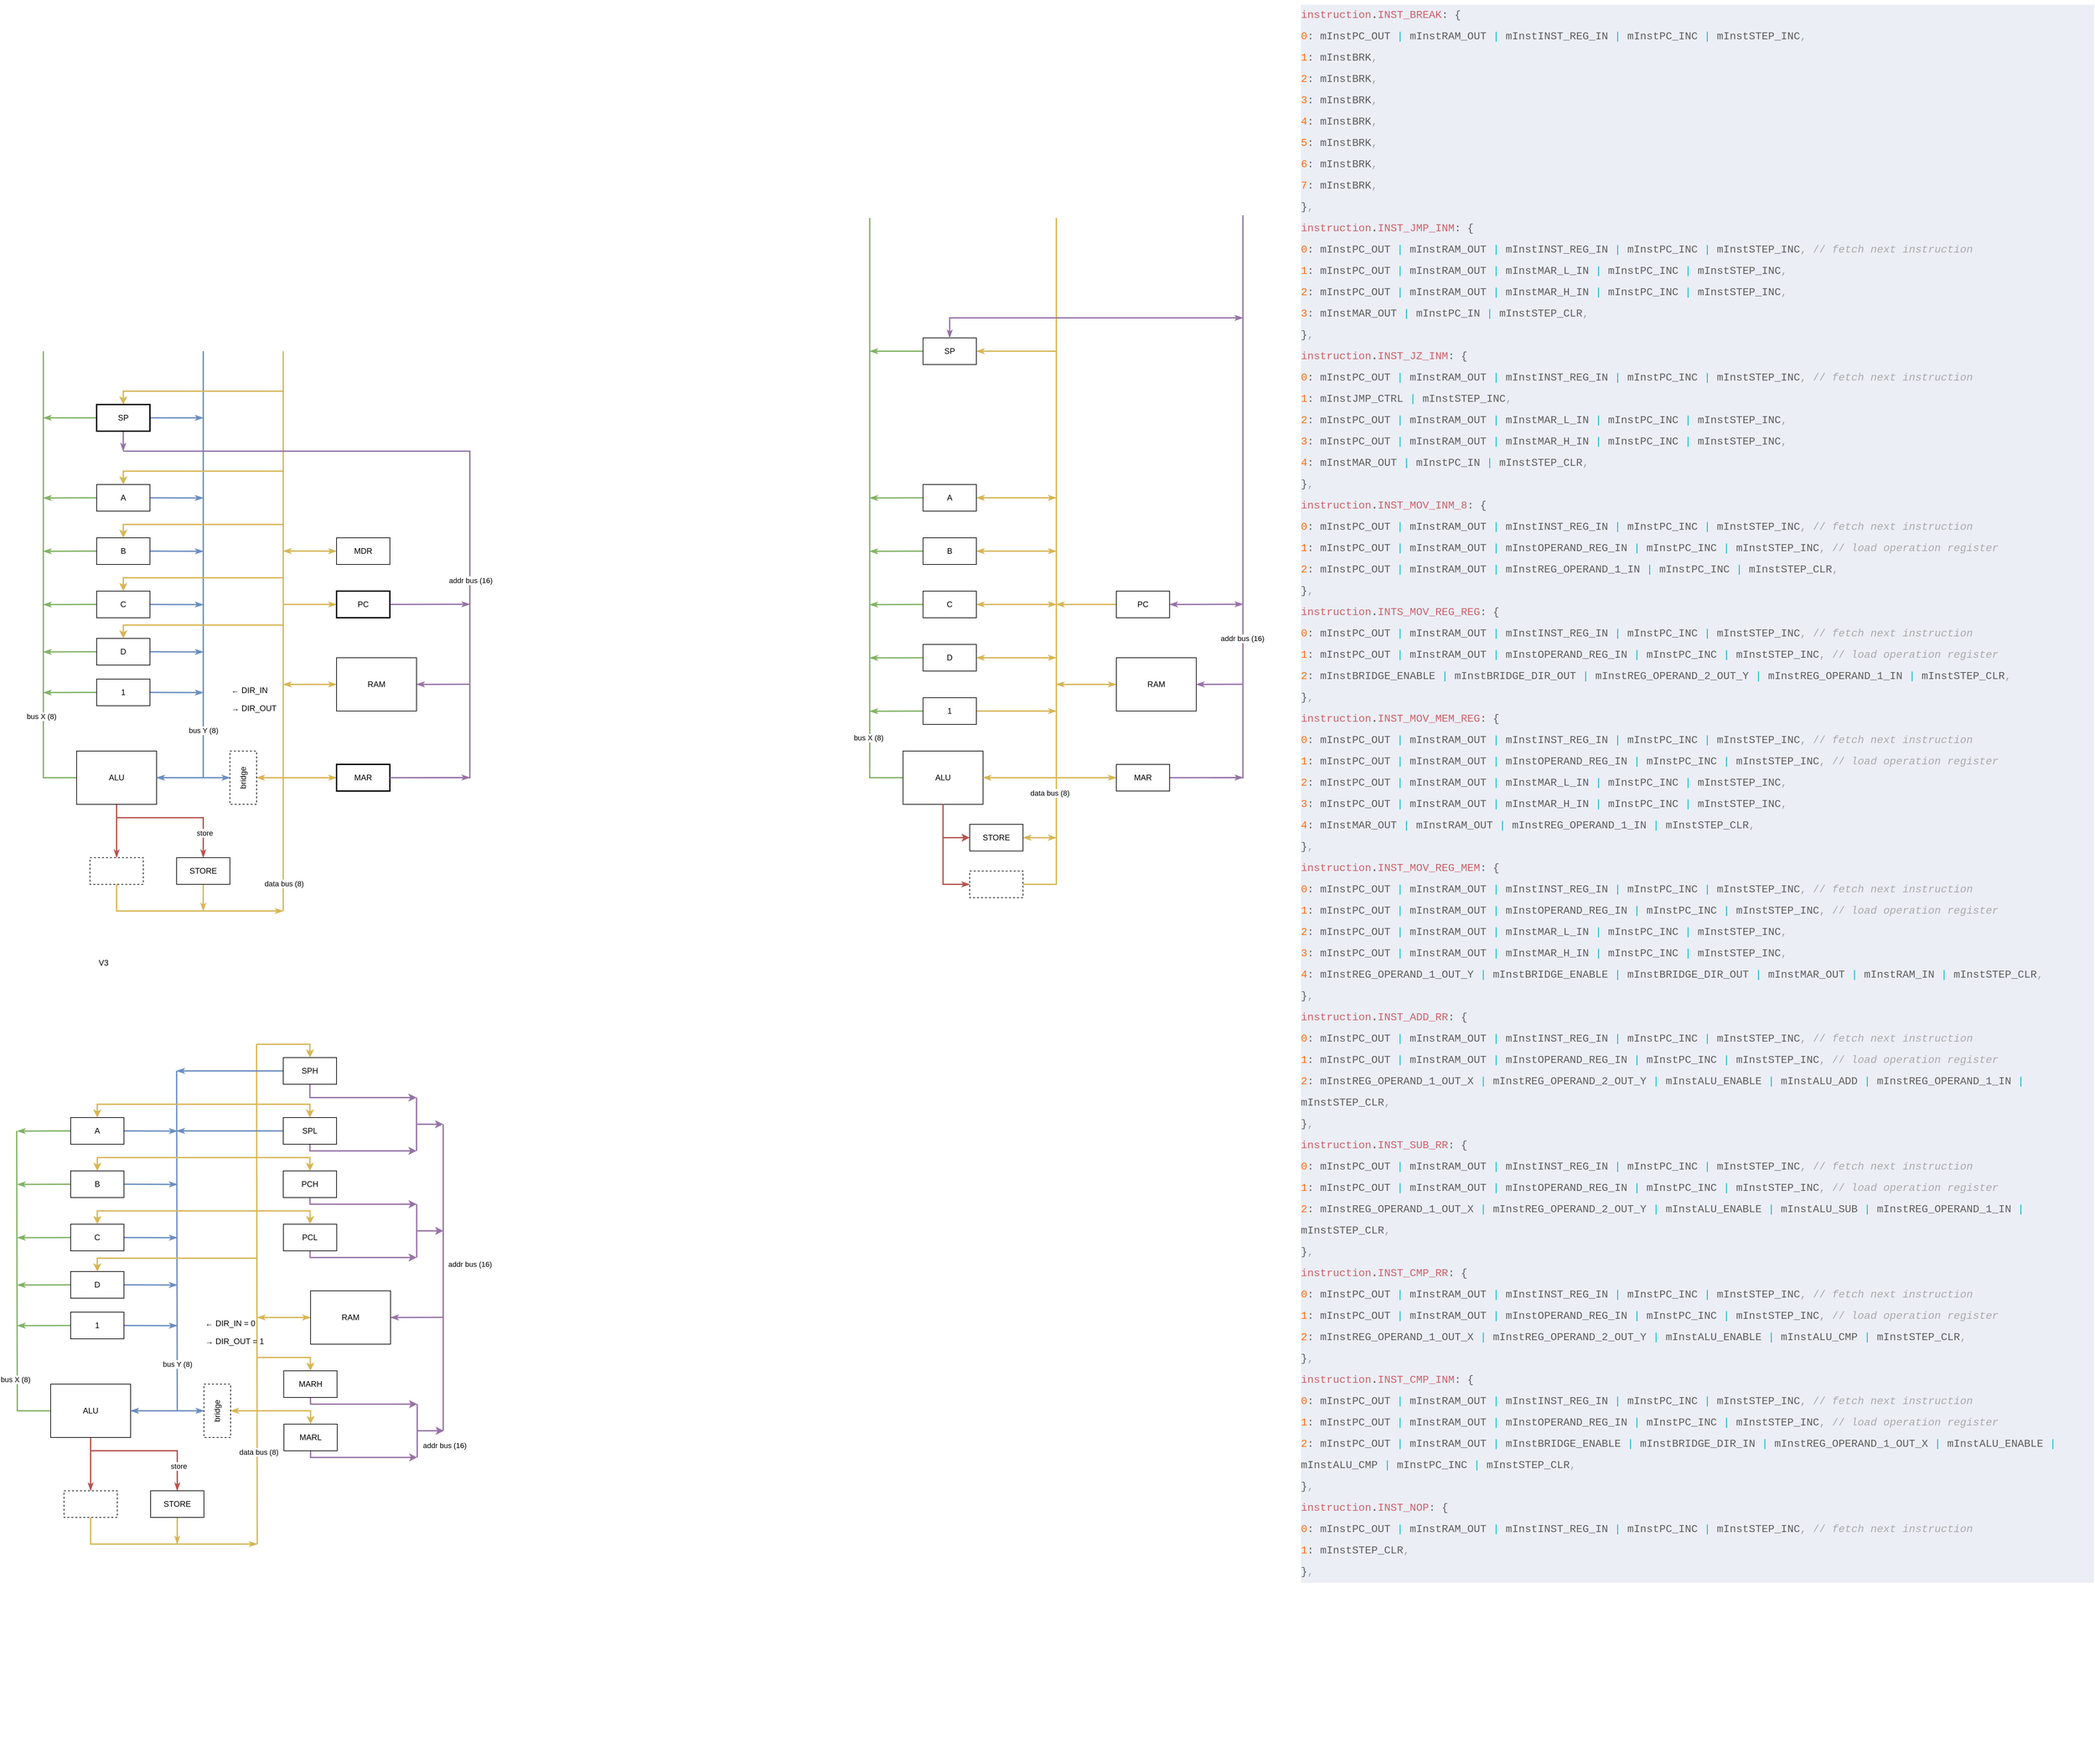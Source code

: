 <mxfile>
    <diagram id="ETKt579bIk2jOSbxSD9Q" name="Page-1">
        <mxGraphModel dx="2590" dy="2412" grid="0" gridSize="10" guides="1" tooltips="1" connect="1" arrows="1" fold="1" page="0" pageScale="1" pageWidth="850" pageHeight="1100" math="0" shadow="0">
            <root>
                <mxCell id="0"/>
                <mxCell id="1" parent="0"/>
                <mxCell id="23" style="edgeStyle=none;html=1;exitX=0.5;exitY=1;exitDx=0;exitDy=0;entryX=0.5;entryY=0;entryDx=0;entryDy=0;startArrow=none;startFill=0;endArrow=classicThin;endFill=1;fillColor=#f8cecc;strokeColor=#b85450;strokeWidth=2;" parent="1" source="2" target="22" edge="1">
                    <mxGeometry relative="1" as="geometry"/>
                </mxCell>
                <mxCell id="47" style="edgeStyle=none;html=1;exitX=0;exitY=0.5;exitDx=0;exitDy=0;startArrow=none;startFill=0;endArrow=none;endFill=0;fillColor=#d5e8d4;strokeColor=#82b366;strokeWidth=2;rounded=0;" parent="1" source="2" edge="1">
                    <mxGeometry relative="1" as="geometry">
                        <mxPoint x="120" y="-80" as="targetPoint"/>
                        <Array as="points">
                            <mxPoint x="120" y="560"/>
                        </Array>
                    </mxGeometry>
                </mxCell>
                <mxCell id="87" value="bus X (8)" style="edgeLabel;html=1;align=center;verticalAlign=middle;resizable=0;points=[];" parent="47" vertex="1" connectable="0">
                    <mxGeometry x="-0.5" y="1" relative="1" as="geometry">
                        <mxPoint x="-2" y="30" as="offset"/>
                    </mxGeometry>
                </mxCell>
                <mxCell id="51" style="edgeStyle=none;html=1;exitX=1;exitY=0.5;exitDx=0;exitDy=0;startArrow=none;startFill=0;endArrow=none;endFill=0;fillColor=#dae8fc;strokeColor=#6c8ebf;rounded=0;strokeWidth=2;" parent="1" source="2" edge="1">
                    <mxGeometry relative="1" as="geometry">
                        <mxPoint x="360" y="-80" as="targetPoint"/>
                        <Array as="points">
                            <mxPoint x="360" y="560"/>
                        </Array>
                    </mxGeometry>
                </mxCell>
                <mxCell id="88" value="bus Y (8)" style="edgeLabel;html=1;align=center;verticalAlign=middle;resizable=0;points=[];" parent="51" vertex="1" connectable="0">
                    <mxGeometry x="-0.603" relative="1" as="geometry">
                        <mxPoint as="offset"/>
                    </mxGeometry>
                </mxCell>
                <mxCell id="77" style="edgeStyle=none;rounded=0;html=1;exitX=0.5;exitY=1;exitDx=0;exitDy=0;entryX=0.5;entryY=0;entryDx=0;entryDy=0;startArrow=none;startFill=0;endArrow=classicThin;endFill=1;fillColor=#f8cecc;strokeColor=#b85450;strokeWidth=2;" parent="1" source="2" target="76" edge="1">
                    <mxGeometry relative="1" as="geometry">
                        <Array as="points">
                            <mxPoint x="230" y="620"/>
                            <mxPoint x="360" y="620"/>
                        </Array>
                    </mxGeometry>
                </mxCell>
                <mxCell id="93" value="store" style="edgeLabel;html=1;align=center;verticalAlign=middle;resizable=0;points=[];" parent="77" vertex="1" connectable="0">
                    <mxGeometry x="0.648" y="2" relative="1" as="geometry">
                        <mxPoint as="offset"/>
                    </mxGeometry>
                </mxCell>
                <mxCell id="2" value="ALU" style="rounded=0;whiteSpace=wrap;html=1;" parent="1" vertex="1">
                    <mxGeometry x="170" y="520" width="120" height="80" as="geometry"/>
                </mxCell>
                <mxCell id="45" style="edgeStyle=none;html=1;exitX=0;exitY=0.5;exitDx=0;exitDy=0;startArrow=none;startFill=0;endArrow=classicThin;endFill=1;fillColor=#d5e8d4;strokeColor=#82b366;strokeWidth=2;" parent="1" source="4" edge="1">
                    <mxGeometry relative="1" as="geometry">
                        <mxPoint x="120" y="300.261" as="targetPoint"/>
                    </mxGeometry>
                </mxCell>
                <mxCell id="52" style="edgeStyle=none;html=1;exitX=1;exitY=0.5;exitDx=0;exitDy=0;startArrow=none;startFill=0;endArrow=classicThin;endFill=1;fillColor=#dae8fc;strokeColor=#6c8ebf;strokeWidth=2;" parent="1" source="4" edge="1">
                    <mxGeometry relative="1" as="geometry">
                        <mxPoint x="360" y="300.261" as="targetPoint"/>
                    </mxGeometry>
                </mxCell>
                <mxCell id="68" style="edgeStyle=none;rounded=0;html=1;exitX=0.5;exitY=0;exitDx=0;exitDy=0;startArrow=classic;startFill=1;endArrow=none;endFill=0;fillColor=#fff2cc;strokeColor=#d6b656;strokeWidth=2;" parent="1" source="4" edge="1">
                    <mxGeometry relative="1" as="geometry">
                        <mxPoint x="480" y="260" as="targetPoint"/>
                        <Array as="points">
                            <mxPoint x="240" y="260"/>
                        </Array>
                    </mxGeometry>
                </mxCell>
                <mxCell id="4" value="C" style="rounded=0;whiteSpace=wrap;html=1;" parent="1" vertex="1">
                    <mxGeometry x="200" y="280" width="80" height="40" as="geometry"/>
                </mxCell>
                <mxCell id="46" style="edgeStyle=none;html=1;exitX=0;exitY=0.5;exitDx=0;exitDy=0;startArrow=none;startFill=0;endArrow=classicThin;endFill=1;fillColor=#d5e8d4;strokeColor=#82b366;strokeWidth=2;" parent="1" source="5" edge="1">
                    <mxGeometry relative="1" as="geometry">
                        <mxPoint x="120" y="220.261" as="targetPoint"/>
                    </mxGeometry>
                </mxCell>
                <mxCell id="53" style="edgeStyle=none;html=1;exitX=1;exitY=0.5;exitDx=0;exitDy=0;startArrow=none;startFill=0;endArrow=classicThin;endFill=1;fillColor=#dae8fc;strokeColor=#6c8ebf;strokeWidth=2;" parent="1" source="5" edge="1">
                    <mxGeometry relative="1" as="geometry">
                        <mxPoint x="360" y="220.261" as="targetPoint"/>
                    </mxGeometry>
                </mxCell>
                <mxCell id="69" style="edgeStyle=none;rounded=0;html=1;exitX=0.5;exitY=0;exitDx=0;exitDy=0;startArrow=classic;startFill=1;endArrow=none;endFill=0;fillColor=#fff2cc;strokeColor=#d6b656;strokeWidth=2;" parent="1" source="5" edge="1">
                    <mxGeometry relative="1" as="geometry">
                        <mxPoint x="480" y="180" as="targetPoint"/>
                        <Array as="points">
                            <mxPoint x="240" y="180"/>
                        </Array>
                    </mxGeometry>
                </mxCell>
                <mxCell id="5" value="B" style="rounded=0;whiteSpace=wrap;html=1;" parent="1" vertex="1">
                    <mxGeometry x="200" y="200" width="80" height="40" as="geometry"/>
                </mxCell>
                <mxCell id="48" style="edgeStyle=none;html=1;exitX=0;exitY=0.5;exitDx=0;exitDy=0;startArrow=none;startFill=0;endArrow=classicThin;endFill=1;fillColor=#d5e8d4;strokeColor=#82b366;strokeWidth=2;" parent="1" source="6" edge="1">
                    <mxGeometry relative="1" as="geometry">
                        <mxPoint x="120" y="140.261" as="targetPoint"/>
                    </mxGeometry>
                </mxCell>
                <mxCell id="54" style="edgeStyle=none;html=1;exitX=1;exitY=0.5;exitDx=0;exitDy=0;startArrow=none;startFill=0;endArrow=classicThin;endFill=1;fillColor=#dae8fc;strokeColor=#6c8ebf;strokeWidth=2;" parent="1" source="6" edge="1">
                    <mxGeometry relative="1" as="geometry">
                        <mxPoint x="360" y="140.261" as="targetPoint"/>
                    </mxGeometry>
                </mxCell>
                <mxCell id="70" style="edgeStyle=none;rounded=0;html=1;exitX=0.5;exitY=0;exitDx=0;exitDy=0;startArrow=classic;startFill=1;endArrow=none;endFill=0;fillColor=#fff2cc;strokeColor=#d6b656;strokeWidth=2;" parent="1" source="6" edge="1">
                    <mxGeometry relative="1" as="geometry">
                        <mxPoint x="480" y="100" as="targetPoint"/>
                        <Array as="points">
                            <mxPoint x="240" y="100"/>
                        </Array>
                    </mxGeometry>
                </mxCell>
                <mxCell id="6" value="A" style="rounded=0;whiteSpace=wrap;html=1;" parent="1" vertex="1">
                    <mxGeometry x="200" y="120" width="80" height="40" as="geometry"/>
                </mxCell>
                <mxCell id="20" style="edgeStyle=none;html=1;exitX=0;exitY=0.5;exitDx=0;exitDy=0;startArrow=classicThin;startFill=1;endArrow=classicThin;endFill=1;fillColor=#dae8fc;strokeColor=#6c8ebf;entryX=1;entryY=0.5;entryDx=0;entryDy=0;strokeWidth=2;" parent="1" source="19" target="2" edge="1">
                    <mxGeometry relative="1" as="geometry">
                        <mxPoint x="360" y="460" as="targetPoint"/>
                    </mxGeometry>
                </mxCell>
                <mxCell id="55" style="edgeStyle=none;html=1;exitX=1;exitY=0.5;exitDx=0;exitDy=0;startArrow=classicThin;startFill=1;endArrow=none;endFill=0;fillColor=#fff2cc;strokeColor=#d6b656;strokeWidth=2;" parent="1" source="19" edge="1">
                    <mxGeometry relative="1" as="geometry">
                        <mxPoint x="480" y="560" as="targetPoint"/>
                    </mxGeometry>
                </mxCell>
                <mxCell id="19" value="bridge" style="rounded=0;whiteSpace=wrap;html=1;dashed=1;horizontal=0;" parent="1" vertex="1">
                    <mxGeometry x="400" y="520" width="40" height="80" as="geometry"/>
                </mxCell>
                <mxCell id="66" style="edgeStyle=none;rounded=0;html=1;exitX=0.5;exitY=1;exitDx=0;exitDy=0;startArrow=none;startFill=0;endArrow=classicThin;endFill=1;fillColor=#fff2cc;strokeColor=#d6b656;strokeWidth=2;" parent="1" source="22" edge="1">
                    <mxGeometry relative="1" as="geometry">
                        <mxPoint x="480" y="760" as="targetPoint"/>
                        <Array as="points">
                            <mxPoint x="230" y="760"/>
                        </Array>
                    </mxGeometry>
                </mxCell>
                <mxCell id="22" value="" style="rounded=0;whiteSpace=wrap;html=1;dashed=1;" parent="1" vertex="1">
                    <mxGeometry x="190" y="680" width="80" height="40" as="geometry"/>
                </mxCell>
                <mxCell id="33" style="edgeStyle=none;html=1;exitX=0;exitY=0.5;exitDx=0;exitDy=0;startArrow=classicThin;startFill=1;endArrow=classicThin;endFill=1;fillColor=#fff2cc;strokeColor=#d6b656;strokeWidth=2;" parent="1" source="24" edge="1">
                    <mxGeometry relative="1" as="geometry">
                        <mxPoint x="480" y="420" as="targetPoint"/>
                    </mxGeometry>
                </mxCell>
                <mxCell id="85" style="edgeStyle=none;rounded=0;html=1;exitX=1;exitY=0.5;exitDx=0;exitDy=0;strokeWidth=2;startArrow=classicThin;startFill=1;endArrow=none;endFill=0;fillColor=#e1d5e7;strokeColor=#9673a6;" parent="1" source="24" edge="1">
                    <mxGeometry relative="1" as="geometry">
                        <mxPoint x="760.0" y="419.769" as="targetPoint"/>
                    </mxGeometry>
                </mxCell>
                <mxCell id="24" value="RAM" style="rounded=0;whiteSpace=wrap;html=1;" parent="1" vertex="1">
                    <mxGeometry x="560" y="380" width="120" height="80" as="geometry"/>
                </mxCell>
                <mxCell id="34" style="edgeStyle=none;html=1;exitX=0;exitY=0.5;exitDx=0;exitDy=0;startArrow=classicThin;startFill=1;endArrow=none;endFill=0;fillColor=#fff2cc;strokeColor=#d6b656;strokeWidth=2;" parent="1" source="25" edge="1">
                    <mxGeometry relative="1" as="geometry">
                        <mxPoint x="480" y="560" as="targetPoint"/>
                    </mxGeometry>
                </mxCell>
                <mxCell id="84" style="edgeStyle=none;rounded=0;html=1;exitX=1;exitY=0.5;exitDx=0;exitDy=0;strokeWidth=2;startArrow=none;startFill=0;endArrow=classicThin;endFill=1;fillColor=#e1d5e7;strokeColor=#9673a6;" parent="1" source="25" edge="1">
                    <mxGeometry relative="1" as="geometry">
                        <mxPoint x="760.0" y="559.769" as="targetPoint"/>
                    </mxGeometry>
                </mxCell>
                <mxCell id="25" value="MAR" style="rounded=0;whiteSpace=wrap;html=1;strokeWidth=2;" parent="1" vertex="1">
                    <mxGeometry x="560" y="540" width="80" height="40" as="geometry"/>
                </mxCell>
                <mxCell id="36" style="edgeStyle=none;html=1;exitX=0;exitY=0.5;exitDx=0;exitDy=0;startArrow=classicThin;startFill=1;endArrow=none;endFill=0;fillColor=#fff2cc;strokeColor=#d6b656;strokeWidth=2;" parent="1" source="26" edge="1">
                    <mxGeometry relative="1" as="geometry">
                        <mxPoint x="480" y="300" as="targetPoint"/>
                    </mxGeometry>
                </mxCell>
                <mxCell id="83" style="edgeStyle=none;rounded=0;html=1;exitX=1;exitY=0.5;exitDx=0;exitDy=0;strokeWidth=2;startArrow=none;startFill=0;endArrow=classicThin;endFill=1;fillColor=#e1d5e7;strokeColor=#9673a6;" parent="1" source="26" edge="1">
                    <mxGeometry relative="1" as="geometry">
                        <mxPoint x="760.0" y="299.769" as="targetPoint"/>
                    </mxGeometry>
                </mxCell>
                <mxCell id="26" value="PC" style="rounded=0;whiteSpace=wrap;html=1;strokeWidth=2;" parent="1" vertex="1">
                    <mxGeometry x="560" y="280" width="80" height="40" as="geometry"/>
                </mxCell>
                <mxCell id="43" style="edgeStyle=none;html=1;exitX=0;exitY=0.5;exitDx=0;exitDy=0;startArrow=none;startFill=0;endArrow=classicThin;endFill=1;fillColor=#d5e8d4;strokeColor=#82b366;strokeWidth=2;" parent="1" source="42" edge="1">
                    <mxGeometry relative="1" as="geometry">
                        <mxPoint x="120" y="432.261" as="targetPoint"/>
                    </mxGeometry>
                </mxCell>
                <mxCell id="44" style="edgeStyle=none;html=1;exitX=1;exitY=0.5;exitDx=0;exitDy=0;startArrow=none;startFill=0;endArrow=classicThin;endFill=1;fillColor=#dae8fc;strokeColor=#6c8ebf;strokeWidth=2;" parent="1" source="42" edge="1">
                    <mxGeometry relative="1" as="geometry">
                        <mxPoint x="360" y="432.261" as="targetPoint"/>
                    </mxGeometry>
                </mxCell>
                <mxCell id="42" value="1" style="rounded=0;whiteSpace=wrap;html=1;" parent="1" vertex="1">
                    <mxGeometry x="200" y="412" width="80" height="40" as="geometry"/>
                </mxCell>
                <mxCell id="63" style="edgeStyle=none;rounded=0;html=1;exitX=0;exitY=0.5;exitDx=0;exitDy=0;startArrow=none;startFill=0;endArrow=classicThin;endFill=1;fillColor=#d5e8d4;strokeColor=#82b366;strokeWidth=2;" parent="1" source="62" edge="1">
                    <mxGeometry relative="1" as="geometry">
                        <mxPoint x="120" y="20" as="targetPoint"/>
                    </mxGeometry>
                </mxCell>
                <mxCell id="64" style="edgeStyle=none;rounded=0;html=1;exitX=1;exitY=0.5;exitDx=0;exitDy=0;startArrow=none;startFill=0;endArrow=classicThin;endFill=1;fillColor=#dae8fc;strokeColor=#6c8ebf;strokeWidth=2;" parent="1" source="62" edge="1">
                    <mxGeometry relative="1" as="geometry">
                        <mxPoint x="360" y="20" as="targetPoint"/>
                    </mxGeometry>
                </mxCell>
                <mxCell id="71" style="edgeStyle=none;rounded=0;html=1;exitX=0.5;exitY=0;exitDx=0;exitDy=0;startArrow=classic;startFill=1;endArrow=none;endFill=0;fillColor=#fff2cc;strokeColor=#d6b656;strokeWidth=2;" parent="1" source="62" edge="1">
                    <mxGeometry relative="1" as="geometry">
                        <mxPoint x="480" y="-20" as="targetPoint"/>
                        <Array as="points">
                            <mxPoint x="240" y="-20"/>
                        </Array>
                    </mxGeometry>
                </mxCell>
                <mxCell id="86" style="edgeStyle=none;rounded=0;html=1;exitX=0.5;exitY=1;exitDx=0;exitDy=0;strokeWidth=2;startArrow=none;startFill=0;endArrow=classicThin;endFill=1;fillColor=#e1d5e7;strokeColor=#9673a6;" parent="1" source="62" edge="1">
                    <mxGeometry relative="1" as="geometry">
                        <mxPoint x="239.87" y="70" as="targetPoint"/>
                    </mxGeometry>
                </mxCell>
                <mxCell id="62" value="SP" style="rounded=0;whiteSpace=wrap;html=1;strokeWidth=2;" parent="1" vertex="1">
                    <mxGeometry x="200" width="80" height="40" as="geometry"/>
                </mxCell>
                <mxCell id="65" value="" style="endArrow=none;html=1;rounded=0;fillColor=#fff2cc;strokeColor=#d6b656;strokeWidth=2;" parent="1" edge="1">
                    <mxGeometry width="50" height="50" relative="1" as="geometry">
                        <mxPoint x="480" y="760" as="sourcePoint"/>
                        <mxPoint x="480" y="-80" as="targetPoint"/>
                    </mxGeometry>
                </mxCell>
                <mxCell id="89" value="data bus (8)" style="edgeLabel;html=1;align=center;verticalAlign=middle;resizable=0;points=[];" parent="65" vertex="1" connectable="0">
                    <mxGeometry x="-0.712" y="-1" relative="1" as="geometry">
                        <mxPoint y="80" as="offset"/>
                    </mxGeometry>
                </mxCell>
                <mxCell id="79" style="edgeStyle=none;rounded=1;html=1;exitX=0.5;exitY=1;exitDx=0;exitDy=0;startArrow=none;startFill=0;endArrow=classicThin;endFill=1;fillColor=#fff2cc;strokeColor=#d6b656;strokeWidth=2;" parent="1" source="76" edge="1">
                    <mxGeometry relative="1" as="geometry">
                        <mxPoint x="359.91" y="760" as="targetPoint"/>
                    </mxGeometry>
                </mxCell>
                <mxCell id="76" value="STORE" style="rounded=0;whiteSpace=wrap;html=1;" parent="1" vertex="1">
                    <mxGeometry x="320" y="680" width="80" height="40" as="geometry"/>
                </mxCell>
                <mxCell id="80" value="" style="endArrow=none;html=1;rounded=0;strokeWidth=2;fillColor=#e1d5e7;strokeColor=#9673a6;exitX=1;exitY=0.5;exitDx=0;exitDy=0;" parent="1" source="25" edge="1">
                    <mxGeometry width="50" height="50" relative="1" as="geometry">
                        <mxPoint x="760" y="520" as="sourcePoint"/>
                        <mxPoint x="240" y="70" as="targetPoint"/>
                        <Array as="points">
                            <mxPoint x="760" y="560"/>
                            <mxPoint x="760" y="70"/>
                        </Array>
                    </mxGeometry>
                </mxCell>
                <mxCell id="90" value="addr bus (16)" style="edgeLabel;html=1;align=center;verticalAlign=middle;resizable=0;points=[];" parent="80" vertex="1" connectable="0">
                    <mxGeometry x="-0.263" y="-1" relative="1" as="geometry">
                        <mxPoint as="offset"/>
                    </mxGeometry>
                </mxCell>
                <mxCell id="91" value="&lt;p&gt;&lt;font style=&quot;font-size: 12px;&quot;&gt;← DIR_IN&lt;/font&gt;&lt;/p&gt;&lt;p&gt;&lt;span style=&quot;background-color: initial;&quot;&gt;→ DIR_OUT&lt;/span&gt;&lt;/p&gt;" style="text;html=1;align=left;verticalAlign=middle;resizable=0;points=[];autosize=1;strokeColor=none;fillColor=none;" parent="1" vertex="1">
                    <mxGeometry x="400" y="403" width="86" height="77" as="geometry"/>
                </mxCell>
                <mxCell id="95" style="edgeStyle=none;html=1;exitX=0;exitY=0.5;exitDx=0;exitDy=0;startArrow=none;startFill=0;endArrow=none;endFill=0;fillColor=#d5e8d4;strokeColor=#82b366;strokeWidth=2;rounded=0;" parent="1" source="101" edge="1">
                    <mxGeometry relative="1" as="geometry">
                        <mxPoint x="1360" y="-280" as="targetPoint"/>
                        <Array as="points">
                            <mxPoint x="1360" y="560"/>
                        </Array>
                    </mxGeometry>
                </mxCell>
                <mxCell id="96" value="bus X (8)" style="edgeLabel;html=1;align=center;verticalAlign=middle;resizable=0;points=[];" parent="95" vertex="1" connectable="0">
                    <mxGeometry x="-0.5" y="1" relative="1" as="geometry">
                        <mxPoint x="-1" y="112" as="offset"/>
                    </mxGeometry>
                </mxCell>
                <mxCell id="156" style="edgeStyle=none;html=1;exitX=0.5;exitY=1;exitDx=0;exitDy=0;entryX=0;entryY=0.5;entryDx=0;entryDy=0;strokeWidth=2;startArrow=none;startFill=0;endArrow=classic;endFill=1;rounded=0;fillColor=#f8cecc;strokeColor=#b85450;" parent="1" source="101" target="155" edge="1">
                    <mxGeometry relative="1" as="geometry">
                        <Array as="points">
                            <mxPoint x="1470" y="650"/>
                        </Array>
                    </mxGeometry>
                </mxCell>
                <mxCell id="101" value="ALU" style="rounded=0;whiteSpace=wrap;html=1;" parent="1" vertex="1">
                    <mxGeometry x="1410" y="520" width="120" height="80" as="geometry"/>
                </mxCell>
                <mxCell id="102" style="edgeStyle=none;html=1;exitX=0;exitY=0.5;exitDx=0;exitDy=0;startArrow=none;startFill=0;endArrow=classicThin;endFill=1;fillColor=#d5e8d4;strokeColor=#82b366;strokeWidth=2;" parent="1" source="105" edge="1">
                    <mxGeometry relative="1" as="geometry">
                        <mxPoint x="1360" y="300.261" as="targetPoint"/>
                    </mxGeometry>
                </mxCell>
                <mxCell id="103" style="edgeStyle=none;html=1;exitX=1;exitY=0.5;exitDx=0;exitDy=0;startArrow=classicThin;startFill=1;endArrow=classicThin;endFill=1;fillColor=#fff2cc;strokeColor=#d6b656;strokeWidth=2;" parent="1" source="105" edge="1">
                    <mxGeometry relative="1" as="geometry">
                        <mxPoint x="1640" y="300" as="targetPoint"/>
                    </mxGeometry>
                </mxCell>
                <mxCell id="105" value="C" style="rounded=0;whiteSpace=wrap;html=1;" parent="1" vertex="1">
                    <mxGeometry x="1440" y="280" width="80" height="40" as="geometry"/>
                </mxCell>
                <mxCell id="106" style="edgeStyle=none;html=1;exitX=0;exitY=0.5;exitDx=0;exitDy=0;startArrow=none;startFill=0;endArrow=classicThin;endFill=1;fillColor=#d5e8d4;strokeColor=#82b366;strokeWidth=2;" parent="1" source="109" edge="1">
                    <mxGeometry relative="1" as="geometry">
                        <mxPoint x="1360" y="220.261" as="targetPoint"/>
                    </mxGeometry>
                </mxCell>
                <mxCell id="107" style="edgeStyle=none;html=1;exitX=1;exitY=0.5;exitDx=0;exitDy=0;startArrow=classicThin;startFill=1;endArrow=classicThin;endFill=1;fillColor=#fff2cc;strokeColor=#d6b656;strokeWidth=2;" parent="1" source="109" edge="1">
                    <mxGeometry relative="1" as="geometry">
                        <mxPoint x="1640" y="220" as="targetPoint"/>
                    </mxGeometry>
                </mxCell>
                <mxCell id="109" value="B" style="rounded=0;whiteSpace=wrap;html=1;" parent="1" vertex="1">
                    <mxGeometry x="1440" y="200" width="80" height="40" as="geometry"/>
                </mxCell>
                <mxCell id="110" style="edgeStyle=none;html=1;exitX=0;exitY=0.5;exitDx=0;exitDy=0;startArrow=none;startFill=0;endArrow=classicThin;endFill=1;fillColor=#d5e8d4;strokeColor=#82b366;strokeWidth=2;" parent="1" source="113" edge="1">
                    <mxGeometry relative="1" as="geometry">
                        <mxPoint x="1360" y="140.261" as="targetPoint"/>
                    </mxGeometry>
                </mxCell>
                <mxCell id="111" style="edgeStyle=none;html=1;exitX=1;exitY=0.5;exitDx=0;exitDy=0;startArrow=classicThin;startFill=1;endArrow=classicThin;endFill=1;fillColor=#fff2cc;strokeColor=#d6b656;strokeWidth=2;" parent="1" source="113" edge="1">
                    <mxGeometry relative="1" as="geometry">
                        <mxPoint x="1640" y="140" as="targetPoint"/>
                    </mxGeometry>
                </mxCell>
                <mxCell id="113" value="A" style="rounded=0;whiteSpace=wrap;html=1;" parent="1" vertex="1">
                    <mxGeometry x="1440" y="120" width="80" height="40" as="geometry"/>
                </mxCell>
                <mxCell id="117" style="edgeStyle=none;rounded=0;html=1;startArrow=none;startFill=0;endArrow=classicThin;endFill=1;fillColor=#f8cecc;strokeColor=#b85450;strokeWidth=2;exitX=0.5;exitY=1;exitDx=0;exitDy=0;entryX=0;entryY=0.5;entryDx=0;entryDy=0;" parent="1" source="101" target="153" edge="1">
                    <mxGeometry relative="1" as="geometry">
                        <mxPoint x="1640" y="650" as="targetPoint"/>
                        <Array as="points">
                            <mxPoint x="1470" y="720"/>
                        </Array>
                        <mxPoint x="1389" y="652" as="sourcePoint"/>
                    </mxGeometry>
                </mxCell>
                <mxCell id="119" style="edgeStyle=none;html=1;exitX=0;exitY=0.5;exitDx=0;exitDy=0;startArrow=classicThin;startFill=1;endArrow=classicThin;endFill=1;fillColor=#fff2cc;strokeColor=#d6b656;strokeWidth=2;" parent="1" source="121" edge="1">
                    <mxGeometry relative="1" as="geometry">
                        <mxPoint x="1640.0" y="420" as="targetPoint"/>
                    </mxGeometry>
                </mxCell>
                <mxCell id="120" style="edgeStyle=none;rounded=0;html=1;exitX=1;exitY=0.5;exitDx=0;exitDy=0;strokeWidth=2;startArrow=classicThin;startFill=1;endArrow=none;endFill=0;fillColor=#e1d5e7;strokeColor=#9673a6;" parent="1" source="121" edge="1">
                    <mxGeometry relative="1" as="geometry">
                        <mxPoint x="1920" y="419.769" as="targetPoint"/>
                    </mxGeometry>
                </mxCell>
                <mxCell id="121" value="RAM" style="rounded=0;whiteSpace=wrap;html=1;" parent="1" vertex="1">
                    <mxGeometry x="1730" y="380" width="120" height="80" as="geometry"/>
                </mxCell>
                <mxCell id="122" style="edgeStyle=none;html=1;exitX=0;exitY=0.5;exitDx=0;exitDy=0;startArrow=classicThin;startFill=1;endArrow=none;endFill=0;fillColor=#fff2cc;strokeColor=#d6b656;strokeWidth=2;" parent="1" source="124" edge="1">
                    <mxGeometry relative="1" as="geometry">
                        <mxPoint x="1640.0" y="560" as="targetPoint"/>
                    </mxGeometry>
                </mxCell>
                <mxCell id="123" style="edgeStyle=none;rounded=0;html=1;exitX=1;exitY=0.5;exitDx=0;exitDy=0;strokeWidth=2;startArrow=none;startFill=0;endArrow=classicThin;endFill=1;fillColor=#e1d5e7;strokeColor=#9673a6;" parent="1" source="124" edge="1">
                    <mxGeometry relative="1" as="geometry">
                        <mxPoint x="1920" y="559.769" as="targetPoint"/>
                    </mxGeometry>
                </mxCell>
                <mxCell id="124" value="MAR" style="rounded=0;whiteSpace=wrap;html=1;" parent="1" vertex="1">
                    <mxGeometry x="1730" y="540" width="80" height="40" as="geometry"/>
                </mxCell>
                <mxCell id="125" style="edgeStyle=none;html=1;exitX=0;exitY=0.5;exitDx=0;exitDy=0;startArrow=none;startFill=0;endArrow=classicThin;endFill=1;fillColor=#fff2cc;strokeColor=#d6b656;strokeWidth=2;" parent="1" source="127" edge="1">
                    <mxGeometry relative="1" as="geometry">
                        <mxPoint x="1640.0" y="300" as="targetPoint"/>
                    </mxGeometry>
                </mxCell>
                <mxCell id="126" style="edgeStyle=none;rounded=0;html=1;exitX=1;exitY=0.5;exitDx=0;exitDy=0;strokeWidth=2;startArrow=classicThin;startFill=1;endArrow=classicThin;endFill=1;fillColor=#e1d5e7;strokeColor=#9673a6;" parent="1" source="127" edge="1">
                    <mxGeometry relative="1" as="geometry">
                        <mxPoint x="1920" y="299.769" as="targetPoint"/>
                    </mxGeometry>
                </mxCell>
                <mxCell id="127" value="PC" style="rounded=0;whiteSpace=wrap;html=1;" parent="1" vertex="1">
                    <mxGeometry x="1730" y="280" width="80" height="40" as="geometry"/>
                </mxCell>
                <mxCell id="128" style="edgeStyle=none;html=1;exitX=0;exitY=0.5;exitDx=0;exitDy=0;startArrow=none;startFill=0;endArrow=classicThin;endFill=1;fillColor=#d5e8d4;strokeColor=#82b366;strokeWidth=2;" parent="1" source="130" edge="1">
                    <mxGeometry relative="1" as="geometry">
                        <mxPoint x="1360" y="460.261" as="targetPoint"/>
                    </mxGeometry>
                </mxCell>
                <mxCell id="129" style="edgeStyle=none;html=1;exitX=1;exitY=0.5;exitDx=0;exitDy=0;startArrow=none;startFill=0;endArrow=classicThin;endFill=1;fillColor=#fff2cc;strokeColor=#d6b656;strokeWidth=2;" parent="1" source="130" edge="1">
                    <mxGeometry relative="1" as="geometry">
                        <mxPoint x="1640" y="460" as="targetPoint"/>
                    </mxGeometry>
                </mxCell>
                <mxCell id="130" value="1" style="rounded=0;whiteSpace=wrap;html=1;" parent="1" vertex="1">
                    <mxGeometry x="1440" y="440" width="80" height="40" as="geometry"/>
                </mxCell>
                <mxCell id="136" value="" style="endArrow=none;html=1;rounded=0;fillColor=#fff2cc;strokeColor=#d6b656;strokeWidth=2;exitX=1;exitY=0.5;exitDx=0;exitDy=0;" parent="1" source="153" edge="1">
                    <mxGeometry width="50" height="50" relative="1" as="geometry">
                        <mxPoint x="1640" y="650" as="sourcePoint"/>
                        <mxPoint x="1640" y="-280" as="targetPoint"/>
                        <Array as="points">
                            <mxPoint x="1640" y="720"/>
                        </Array>
                    </mxGeometry>
                </mxCell>
                <mxCell id="137" value="data bus (8)" style="edgeLabel;html=1;align=center;verticalAlign=middle;resizable=0;points=[];" parent="136" vertex="1" connectable="0">
                    <mxGeometry x="-0.712" y="-1" relative="1" as="geometry">
                        <mxPoint x="-11" y="-36" as="offset"/>
                    </mxGeometry>
                </mxCell>
                <mxCell id="142" value="" style="endArrow=none;html=1;rounded=0;strokeWidth=2;fillColor=#e1d5e7;strokeColor=#9673a6;exitX=1;exitY=0.5;exitDx=0;exitDy=0;" parent="1" edge="1">
                    <mxGeometry width="50" height="50" relative="1" as="geometry">
                        <mxPoint x="1870" y="560" as="sourcePoint"/>
                        <mxPoint x="1920" y="-284" as="targetPoint"/>
                        <Array as="points">
                            <mxPoint x="1920" y="560"/>
                            <mxPoint x="1920" y="70"/>
                        </Array>
                    </mxGeometry>
                </mxCell>
                <mxCell id="143" value="addr bus (16)" style="edgeLabel;html=1;align=center;verticalAlign=middle;resizable=0;points=[];" parent="142" vertex="1" connectable="0">
                    <mxGeometry x="-0.263" y="-1" relative="1" as="geometry">
                        <mxPoint x="-2" y="70" as="offset"/>
                    </mxGeometry>
                </mxCell>
                <mxCell id="146" style="edgeStyle=none;rounded=0;html=1;exitX=1;exitY=0.5;exitDx=0;exitDy=0;startArrow=none;startFill=0;endArrow=classicThin;endFill=1;fillColor=#d5e8d4;strokeColor=#82b366;strokeWidth=2;" parent="1" source="148" edge="1">
                    <mxGeometry relative="1" as="geometry">
                        <mxPoint x="1360" y="-80" as="targetPoint"/>
                    </mxGeometry>
                </mxCell>
                <mxCell id="147" style="edgeStyle=none;html=1;exitX=1;exitY=0.5;exitDx=0;exitDy=0;startArrow=classicThin;startFill=1;endArrow=none;endFill=0;strokeWidth=2;fillColor=#fff2cc;strokeColor=#d6b656;" parent="1" source="148" edge="1">
                    <mxGeometry relative="1" as="geometry">
                        <mxPoint x="1640" y="-80" as="targetPoint"/>
                    </mxGeometry>
                </mxCell>
                <mxCell id="148" value="SP" style="rounded=0;whiteSpace=wrap;html=1;" parent="1" vertex="1">
                    <mxGeometry x="1440" y="-100" width="80" height="40" as="geometry"/>
                </mxCell>
                <mxCell id="150" style="edgeStyle=none;rounded=0;html=1;exitX=0.5;exitY=0;exitDx=0;exitDy=0;strokeWidth=2;startArrow=classicThin;startFill=1;endArrow=classicThin;endFill=1;fillColor=#e1d5e7;strokeColor=#9673a6;" parent="1" source="148" edge="1">
                    <mxGeometry relative="1" as="geometry">
                        <mxPoint x="1920" y="-130" as="targetPoint"/>
                        <mxPoint x="1700" y="-39.67" as="sourcePoint"/>
                        <Array as="points">
                            <mxPoint x="1480" y="-130"/>
                        </Array>
                    </mxGeometry>
                </mxCell>
                <mxCell id="152" value="" style="endArrow=none;html=1;strokeWidth=2;fillColor=#fff2cc;strokeColor=#d6b656;exitX=1;exitY=0.5;exitDx=0;exitDy=0;endFill=0;startArrow=classicThin;startFill=1;" parent="1" source="101" edge="1">
                    <mxGeometry width="50" height="50" relative="1" as="geometry">
                        <mxPoint x="1600" y="560" as="sourcePoint"/>
                        <mxPoint x="1640" y="560" as="targetPoint"/>
                    </mxGeometry>
                </mxCell>
                <mxCell id="153" value="" style="rounded=0;whiteSpace=wrap;html=1;dashed=1;" parent="1" vertex="1">
                    <mxGeometry x="1510" y="700" width="80" height="40" as="geometry"/>
                </mxCell>
                <mxCell id="157" style="edgeStyle=none;rounded=0;html=1;exitX=1;exitY=0.5;exitDx=0;exitDy=0;strokeWidth=2;startArrow=classicThin;startFill=1;endArrow=classicThin;endFill=1;fillColor=#fff2cc;strokeColor=#d6b656;" parent="1" source="155" edge="1">
                    <mxGeometry relative="1" as="geometry">
                        <mxPoint x="1640" y="650.081" as="targetPoint"/>
                    </mxGeometry>
                </mxCell>
                <mxCell id="155" value="STORE" style="rounded=0;whiteSpace=wrap;html=1;" parent="1" vertex="1">
                    <mxGeometry x="1510" y="630" width="80" height="40" as="geometry"/>
                </mxCell>
                <mxCell id="159" style="edgeStyle=none;rounded=0;html=1;exitX=0;exitY=0.5;exitDx=0;exitDy=0;strokeWidth=2;startArrow=classicThin;startFill=1;endArrow=classicThin;endFill=1;fillColor=#fff2cc;strokeColor=#d6b656;" parent="1" source="158" edge="1">
                    <mxGeometry relative="1" as="geometry">
                        <mxPoint x="480" y="219.889" as="targetPoint"/>
                    </mxGeometry>
                </mxCell>
                <mxCell id="158" value="MDR" style="rounded=0;whiteSpace=wrap;html=1;" parent="1" vertex="1">
                    <mxGeometry x="560" y="200" width="80" height="40" as="geometry"/>
                </mxCell>
                <mxCell id="162" style="edgeStyle=none;html=1;exitX=0;exitY=0.5;exitDx=0;exitDy=0;startArrow=none;startFill=0;endArrow=classicThin;endFill=1;fillColor=#d5e8d4;strokeColor=#82b366;strokeWidth=2;" parent="1" source="164" edge="1">
                    <mxGeometry relative="1" as="geometry">
                        <mxPoint x="1360" y="380.261" as="targetPoint"/>
                    </mxGeometry>
                </mxCell>
                <mxCell id="163" style="edgeStyle=none;html=1;exitX=1;exitY=0.5;exitDx=0;exitDy=0;startArrow=classicThin;startFill=1;endArrow=classicThin;endFill=1;fillColor=#fff2cc;strokeColor=#d6b656;strokeWidth=2;" parent="1" source="164" edge="1">
                    <mxGeometry relative="1" as="geometry">
                        <mxPoint x="1640" y="380" as="targetPoint"/>
                    </mxGeometry>
                </mxCell>
                <mxCell id="164" value="D" style="rounded=0;whiteSpace=wrap;html=1;" parent="1" vertex="1">
                    <mxGeometry x="1440" y="360" width="80" height="40" as="geometry"/>
                </mxCell>
                <mxCell id="165" style="edgeStyle=none;html=1;exitX=0;exitY=0.5;exitDx=0;exitDy=0;startArrow=none;startFill=0;endArrow=classicThin;endFill=1;fillColor=#d5e8d4;strokeColor=#82b366;strokeWidth=2;" parent="1" source="167" edge="1">
                    <mxGeometry relative="1" as="geometry">
                        <mxPoint x="120" y="371.261" as="targetPoint"/>
                    </mxGeometry>
                </mxCell>
                <mxCell id="166" style="edgeStyle=none;html=1;exitX=1;exitY=0.5;exitDx=0;exitDy=0;startArrow=none;startFill=0;endArrow=classicThin;endFill=1;fillColor=#dae8fc;strokeColor=#6c8ebf;strokeWidth=2;" parent="1" source="167" edge="1">
                    <mxGeometry relative="1" as="geometry">
                        <mxPoint x="360" y="371.261" as="targetPoint"/>
                    </mxGeometry>
                </mxCell>
                <mxCell id="167" value="D" style="rounded=0;whiteSpace=wrap;html=1;" parent="1" vertex="1">
                    <mxGeometry x="200" y="351" width="80" height="40" as="geometry"/>
                </mxCell>
                <mxCell id="168" style="edgeStyle=none;rounded=0;html=1;startArrow=classic;startFill=1;endArrow=none;endFill=0;fillColor=#fff2cc;strokeColor=#d6b656;strokeWidth=2;exitX=0.5;exitY=0;exitDx=0;exitDy=0;" parent="1" source="167" edge="1">
                    <mxGeometry relative="1" as="geometry">
                        <mxPoint x="480" y="331" as="targetPoint"/>
                        <Array as="points">
                            <mxPoint x="240" y="331"/>
                        </Array>
                        <mxPoint x="238" y="351" as="sourcePoint"/>
                    </mxGeometry>
                </mxCell>
                <mxCell id="169" value="&lt;div style=&quot;color: rgb(93, 93, 95); background-color: rgb(235, 238, 245); font-family: Monaco, Menlo, Monaco, &amp;quot;Courier New&amp;quot;, monospace; font-weight: 200; font-size: 16px; line-height: 32px;&quot;&gt;&lt;div style=&quot;line-height: 32px;&quot;&gt;&lt;div&gt;&lt;span style=&quot;color: #cd6069;&quot;&gt;instruction&lt;/span&gt;&lt;span style=&quot;font-weight: bold;&quot;&gt;.&lt;/span&gt;&lt;span style=&quot;color: #cd6069;&quot;&gt;INST_BREAK&lt;/span&gt;: {&lt;/div&gt;&lt;div&gt;            &lt;span style=&quot;color: #ff6d12;&quot;&gt;0&lt;/span&gt;: mInstPC_OUT &lt;span style=&quot;color: #00bec4;&quot;&gt;|&lt;/span&gt; mInstRAM_OUT &lt;span style=&quot;color: #00bec4;&quot;&gt;|&lt;/span&gt; mInstINST_REG_IN &lt;span style=&quot;color: #00bec4;&quot;&gt;|&lt;/span&gt; mInstPC_INC &lt;span style=&quot;color: #00bec4;&quot;&gt;|&lt;/span&gt; mInstSTEP_INC&lt;span style=&quot;color: #a0a1a7;&quot;&gt;,&lt;/span&gt;&lt;/div&gt;&lt;div&gt;            &lt;span style=&quot;color: #ff6d12;&quot;&gt;1&lt;/span&gt;: mInstBRK&lt;span style=&quot;color: #a0a1a7;&quot;&gt;,&lt;/span&gt;&lt;/div&gt;&lt;div&gt;            &lt;span style=&quot;color: #ff6d12;&quot;&gt;2&lt;/span&gt;: mInstBRK&lt;span style=&quot;color: #a0a1a7;&quot;&gt;,&lt;/span&gt;&lt;/div&gt;&lt;div&gt;            &lt;span style=&quot;color: #ff6d12;&quot;&gt;3&lt;/span&gt;: mInstBRK&lt;span style=&quot;color: #a0a1a7;&quot;&gt;,&lt;/span&gt;&lt;/div&gt;&lt;div&gt;            &lt;span style=&quot;color: #ff6d12;&quot;&gt;4&lt;/span&gt;: mInstBRK&lt;span style=&quot;color: #a0a1a7;&quot;&gt;,&lt;/span&gt;&lt;/div&gt;&lt;div&gt;            &lt;span style=&quot;color: #ff6d12;&quot;&gt;5&lt;/span&gt;: mInstBRK&lt;span style=&quot;color: #a0a1a7;&quot;&gt;,&lt;/span&gt;&lt;/div&gt;&lt;div&gt;            &lt;span style=&quot;color: #ff6d12;&quot;&gt;6&lt;/span&gt;: mInstBRK&lt;span style=&quot;color: #a0a1a7;&quot;&gt;,&lt;/span&gt;&lt;/div&gt;&lt;div&gt;            &lt;span style=&quot;color: #ff6d12;&quot;&gt;7&lt;/span&gt;: mInstBRK&lt;span style=&quot;color: #a0a1a7;&quot;&gt;,&lt;/span&gt;&lt;/div&gt;&lt;div&gt;        }&lt;span style=&quot;color: #a0a1a7;&quot;&gt;,&lt;/span&gt;&lt;/div&gt;&lt;div&gt;        &lt;span style=&quot;color: #cd6069;&quot;&gt;instruction&lt;/span&gt;&lt;span style=&quot;font-weight: bold;&quot;&gt;.&lt;/span&gt;&lt;span style=&quot;color: #cd6069;&quot;&gt;INST_JMP_INM&lt;/span&gt;: {&lt;/div&gt;&lt;div&gt;            &lt;span style=&quot;color: #ff6d12;&quot;&gt;0&lt;/span&gt;: mInstPC_OUT &lt;span style=&quot;color: #00bec4;&quot;&gt;|&lt;/span&gt; mInstRAM_OUT &lt;span style=&quot;color: #00bec4;&quot;&gt;|&lt;/span&gt; mInstINST_REG_IN &lt;span style=&quot;color: #00bec4;&quot;&gt;|&lt;/span&gt; mInstPC_INC &lt;span style=&quot;color: #00bec4;&quot;&gt;|&lt;/span&gt; mInstSTEP_INC&lt;span style=&quot;color: #a0a1a7;&quot;&gt;,&lt;/span&gt; &lt;span style=&quot;color: #a9a9aa;&quot;&gt;//&lt;/span&gt;&lt;span style=&quot;color: #a9a9aa;font-style: italic;&quot;&gt; fetch next instruction&lt;/span&gt;&lt;/div&gt;&lt;div&gt;            &lt;span style=&quot;color: #ff6d12;&quot;&gt;1&lt;/span&gt;: mInstPC_OUT &lt;span style=&quot;color: #00bec4;&quot;&gt;|&lt;/span&gt; mInstRAM_OUT &lt;span style=&quot;color: #00bec4;&quot;&gt;|&lt;/span&gt; mInstMAR_L_IN &lt;span style=&quot;color: #00bec4;&quot;&gt;|&lt;/span&gt; mInstPC_INC &lt;span style=&quot;color: #00bec4;&quot;&gt;|&lt;/span&gt; mInstSTEP_INC&lt;span style=&quot;color: #a0a1a7;&quot;&gt;,&lt;/span&gt;&lt;/div&gt;&lt;div&gt;            &lt;span style=&quot;color: #ff6d12;&quot;&gt;2&lt;/span&gt;: mInstPC_OUT &lt;span style=&quot;color: #00bec4;&quot;&gt;|&lt;/span&gt; mInstRAM_OUT &lt;span style=&quot;color: #00bec4;&quot;&gt;|&lt;/span&gt; mInstMAR_H_IN &lt;span style=&quot;color: #00bec4;&quot;&gt;|&lt;/span&gt; mInstPC_INC &lt;span style=&quot;color: #00bec4;&quot;&gt;|&lt;/span&gt; mInstSTEP_INC&lt;span style=&quot;color: #a0a1a7;&quot;&gt;,&lt;/span&gt;&lt;/div&gt;&lt;div&gt;            &lt;span style=&quot;color: #ff6d12;&quot;&gt;3&lt;/span&gt;: mInstMAR_OUT &lt;span style=&quot;color: #00bec4;&quot;&gt;|&lt;/span&gt; mInstPC_IN &lt;span style=&quot;color: #00bec4;&quot;&gt;|&lt;/span&gt; mInstSTEP_CLR&lt;span style=&quot;color: #a0a1a7;&quot;&gt;,&lt;/span&gt;&lt;/div&gt;&lt;div&gt;        }&lt;span style=&quot;color: #a0a1a7;&quot;&gt;,&lt;/span&gt;&lt;/div&gt;&lt;div&gt;        &lt;span style=&quot;color: #cd6069;&quot;&gt;instruction&lt;/span&gt;&lt;span style=&quot;font-weight: bold;&quot;&gt;.&lt;/span&gt;&lt;span style=&quot;color: #cd6069;&quot;&gt;INST_JZ_INM&lt;/span&gt;: {&lt;/div&gt;&lt;div&gt;            &lt;span style=&quot;color: #ff6d12;&quot;&gt;0&lt;/span&gt;: mInstPC_OUT &lt;span style=&quot;color: #00bec4;&quot;&gt;|&lt;/span&gt; mInstRAM_OUT &lt;span style=&quot;color: #00bec4;&quot;&gt;|&lt;/span&gt; mInstINST_REG_IN &lt;span style=&quot;color: #00bec4;&quot;&gt;|&lt;/span&gt; mInstPC_INC &lt;span style=&quot;color: #00bec4;&quot;&gt;|&lt;/span&gt; mInstSTEP_INC&lt;span style=&quot;color: #a0a1a7;&quot;&gt;,&lt;/span&gt; &lt;span style=&quot;color: #a9a9aa;&quot;&gt;//&lt;/span&gt;&lt;span style=&quot;color: #a9a9aa;font-style: italic;&quot;&gt; fetch next instruction&lt;/span&gt;&lt;/div&gt;&lt;div&gt;            &lt;span style=&quot;color: #ff6d12;&quot;&gt;1&lt;/span&gt;: mInstJMP_CTRL &lt;span style=&quot;color: #00bec4;&quot;&gt;|&lt;/span&gt; mInstSTEP_INC&lt;span style=&quot;color: #a0a1a7;&quot;&gt;,&lt;/span&gt;&lt;/div&gt;&lt;div&gt;            &lt;span style=&quot;color: #ff6d12;&quot;&gt;2&lt;/span&gt;: mInstPC_OUT &lt;span style=&quot;color: #00bec4;&quot;&gt;|&lt;/span&gt; mInstRAM_OUT &lt;span style=&quot;color: #00bec4;&quot;&gt;|&lt;/span&gt; mInstMAR_L_IN &lt;span style=&quot;color: #00bec4;&quot;&gt;|&lt;/span&gt; mInstPC_INC &lt;span style=&quot;color: #00bec4;&quot;&gt;|&lt;/span&gt; mInstSTEP_INC&lt;span style=&quot;color: #a0a1a7;&quot;&gt;,&lt;/span&gt;&lt;/div&gt;&lt;div&gt;            &lt;span style=&quot;color: #ff6d12;&quot;&gt;3&lt;/span&gt;: mInstPC_OUT &lt;span style=&quot;color: #00bec4;&quot;&gt;|&lt;/span&gt; mInstRAM_OUT &lt;span style=&quot;color: #00bec4;&quot;&gt;|&lt;/span&gt; mInstMAR_H_IN &lt;span style=&quot;color: #00bec4;&quot;&gt;|&lt;/span&gt; mInstPC_INC &lt;span style=&quot;color: #00bec4;&quot;&gt;|&lt;/span&gt; mInstSTEP_INC&lt;span style=&quot;color: #a0a1a7;&quot;&gt;,&lt;/span&gt;&lt;/div&gt;&lt;div&gt;            &lt;span style=&quot;color: #ff6d12;&quot;&gt;4&lt;/span&gt;: mInstMAR_OUT &lt;span style=&quot;color: #00bec4;&quot;&gt;|&lt;/span&gt; mInstPC_IN &lt;span style=&quot;color: #00bec4;&quot;&gt;|&lt;/span&gt; mInstSTEP_CLR&lt;span style=&quot;color: #a0a1a7;&quot;&gt;,&lt;/span&gt;&lt;/div&gt;&lt;div&gt;        }&lt;span style=&quot;color: #a0a1a7;&quot;&gt;,&lt;/span&gt;&lt;/div&gt;&lt;div&gt;        &lt;span style=&quot;color: #cd6069;&quot;&gt;instruction&lt;/span&gt;&lt;span style=&quot;font-weight: bold;&quot;&gt;.&lt;/span&gt;&lt;span style=&quot;color: #cd6069;&quot;&gt;INST_MOV_INM_8&lt;/span&gt;: {&lt;/div&gt;&lt;div&gt;            &lt;span style=&quot;color: #ff6d12;&quot;&gt;0&lt;/span&gt;: mInstPC_OUT &lt;span style=&quot;color: #00bec4;&quot;&gt;|&lt;/span&gt; mInstRAM_OUT &lt;span style=&quot;color: #00bec4;&quot;&gt;|&lt;/span&gt; mInstINST_REG_IN &lt;span style=&quot;color: #00bec4;&quot;&gt;|&lt;/span&gt; mInstPC_INC &lt;span style=&quot;color: #00bec4;&quot;&gt;|&lt;/span&gt; mInstSTEP_INC&lt;span style=&quot;color: #a0a1a7;&quot;&gt;,&lt;/span&gt;    &lt;span style=&quot;color: #a9a9aa;&quot;&gt;//&lt;/span&gt;&lt;span style=&quot;color: #a9a9aa;font-style: italic;&quot;&gt; fetch next instruction&lt;/span&gt;&lt;/div&gt;&lt;div&gt;            &lt;span style=&quot;color: #ff6d12;&quot;&gt;1&lt;/span&gt;: mInstPC_OUT &lt;span style=&quot;color: #00bec4;&quot;&gt;|&lt;/span&gt; mInstRAM_OUT &lt;span style=&quot;color: #00bec4;&quot;&gt;|&lt;/span&gt; mInstOPERAND_REG_IN &lt;span style=&quot;color: #00bec4;&quot;&gt;|&lt;/span&gt; mInstPC_INC &lt;span style=&quot;color: #00bec4;&quot;&gt;|&lt;/span&gt; mInstSTEP_INC&lt;span style=&quot;color: #a0a1a7;&quot;&gt;,&lt;/span&gt; &lt;span style=&quot;color: #a9a9aa;&quot;&gt;//&lt;/span&gt;&lt;span style=&quot;color: #a9a9aa;font-style: italic;&quot;&gt; load operation register&lt;/span&gt;&lt;/div&gt;&lt;div&gt;            &lt;span style=&quot;color: #ff6d12;&quot;&gt;2&lt;/span&gt;: mInstPC_OUT &lt;span style=&quot;color: #00bec4;&quot;&gt;|&lt;/span&gt; mInstRAM_OUT &lt;span style=&quot;color: #00bec4;&quot;&gt;|&lt;/span&gt; mInstREG_OPERAND_1_IN &lt;span style=&quot;color: #00bec4;&quot;&gt;|&lt;/span&gt; mInstPC_INC &lt;span style=&quot;color: #00bec4;&quot;&gt;|&lt;/span&gt; mInstSTEP_CLR&lt;span style=&quot;color: #a0a1a7;&quot;&gt;,&lt;/span&gt;&lt;/div&gt;&lt;div&gt;        }&lt;span style=&quot;color: #a0a1a7;&quot;&gt;,&lt;/span&gt;&lt;/div&gt;&lt;div&gt;        &lt;span style=&quot;color: #cd6069;&quot;&gt;instruction&lt;/span&gt;&lt;span style=&quot;font-weight: bold;&quot;&gt;.&lt;/span&gt;&lt;span style=&quot;color: #cd6069;&quot;&gt;INTS_MOV_REG_REG&lt;/span&gt;: {&lt;/div&gt;&lt;div&gt;            &lt;span style=&quot;color: #ff6d12;&quot;&gt;0&lt;/span&gt;: mInstPC_OUT &lt;span style=&quot;color: #00bec4;&quot;&gt;|&lt;/span&gt; mInstRAM_OUT &lt;span style=&quot;color: #00bec4;&quot;&gt;|&lt;/span&gt; mInstINST_REG_IN &lt;span style=&quot;color: #00bec4;&quot;&gt;|&lt;/span&gt; mInstPC_INC &lt;span style=&quot;color: #00bec4;&quot;&gt;|&lt;/span&gt; mInstSTEP_INC&lt;span style=&quot;color: #a0a1a7;&quot;&gt;,&lt;/span&gt;    &lt;span style=&quot;color: #a9a9aa;&quot;&gt;//&lt;/span&gt;&lt;span style=&quot;color: #a9a9aa;font-style: italic;&quot;&gt; fetch next instruction&lt;/span&gt;&lt;/div&gt;&lt;div&gt;            &lt;span style=&quot;color: #ff6d12;&quot;&gt;1&lt;/span&gt;: mInstPC_OUT &lt;span style=&quot;color: #00bec4;&quot;&gt;|&lt;/span&gt; mInstRAM_OUT &lt;span style=&quot;color: #00bec4;&quot;&gt;|&lt;/span&gt; mInstOPERAND_REG_IN &lt;span style=&quot;color: #00bec4;&quot;&gt;|&lt;/span&gt; mInstPC_INC &lt;span style=&quot;color: #00bec4;&quot;&gt;|&lt;/span&gt; mInstSTEP_INC&lt;span style=&quot;color: #a0a1a7;&quot;&gt;,&lt;/span&gt; &lt;span style=&quot;color: #a9a9aa;&quot;&gt;//&lt;/span&gt;&lt;span style=&quot;color: #a9a9aa;font-style: italic;&quot;&gt; load operation register&lt;/span&gt;&lt;/div&gt;&lt;div&gt;            &lt;span style=&quot;color: #ff6d12;&quot;&gt;2&lt;/span&gt;: mInstBRIDGE_ENABLE &lt;span style=&quot;color: #00bec4;&quot;&gt;|&lt;/span&gt; mInstBRIDGE_DIR_OUT &lt;span style=&quot;color: #00bec4;&quot;&gt;|&lt;/span&gt; mInstREG_OPERAND_2_OUT_Y &lt;span style=&quot;color: #00bec4;&quot;&gt;|&lt;/span&gt; mInstREG_OPERAND_1_IN &lt;span style=&quot;color: #00bec4;&quot;&gt;|&lt;/span&gt; mInstSTEP_CLR&lt;span style=&quot;color: #a0a1a7;&quot;&gt;,&lt;/span&gt;&lt;/div&gt;&lt;div&gt;        }&lt;span style=&quot;color: #a0a1a7;&quot;&gt;,&lt;/span&gt;&lt;/div&gt;&lt;div&gt;        &lt;span style=&quot;color: #cd6069;&quot;&gt;instruction&lt;/span&gt;&lt;span style=&quot;font-weight: bold;&quot;&gt;.&lt;/span&gt;&lt;span style=&quot;color: #cd6069;&quot;&gt;INST_MOV_MEM_REG&lt;/span&gt;: {&lt;/div&gt;&lt;div&gt;            &lt;span style=&quot;color: #ff6d12;&quot;&gt;0&lt;/span&gt;: mInstPC_OUT &lt;span style=&quot;color: #00bec4;&quot;&gt;|&lt;/span&gt; mInstRAM_OUT &lt;span style=&quot;color: #00bec4;&quot;&gt;|&lt;/span&gt; mInstINST_REG_IN &lt;span style=&quot;color: #00bec4;&quot;&gt;|&lt;/span&gt; mInstPC_INC &lt;span style=&quot;color: #00bec4;&quot;&gt;|&lt;/span&gt; mInstSTEP_INC&lt;span style=&quot;color: #a0a1a7;&quot;&gt;,&lt;/span&gt;    &lt;span style=&quot;color: #a9a9aa;&quot;&gt;//&lt;/span&gt;&lt;span style=&quot;color: #a9a9aa;font-style: italic;&quot;&gt; fetch next instruction&lt;/span&gt;&lt;/div&gt;&lt;div&gt;            &lt;span style=&quot;color: #ff6d12;&quot;&gt;1&lt;/span&gt;: mInstPC_OUT &lt;span style=&quot;color: #00bec4;&quot;&gt;|&lt;/span&gt; mInstRAM_OUT &lt;span style=&quot;color: #00bec4;&quot;&gt;|&lt;/span&gt; mInstOPERAND_REG_IN &lt;span style=&quot;color: #00bec4;&quot;&gt;|&lt;/span&gt; mInstPC_INC &lt;span style=&quot;color: #00bec4;&quot;&gt;|&lt;/span&gt; mInstSTEP_INC&lt;span style=&quot;color: #a0a1a7;&quot;&gt;,&lt;/span&gt; &lt;span style=&quot;color: #a9a9aa;&quot;&gt;//&lt;/span&gt;&lt;span style=&quot;color: #a9a9aa;font-style: italic;&quot;&gt; load operation register&lt;/span&gt;&lt;/div&gt;&lt;div&gt;            &lt;span style=&quot;color: #ff6d12;&quot;&gt;2&lt;/span&gt;: mInstPC_OUT &lt;span style=&quot;color: #00bec4;&quot;&gt;|&lt;/span&gt; mInstRAM_OUT &lt;span style=&quot;color: #00bec4;&quot;&gt;|&lt;/span&gt; mInstMAR_L_IN &lt;span style=&quot;color: #00bec4;&quot;&gt;|&lt;/span&gt; mInstPC_INC &lt;span style=&quot;color: #00bec4;&quot;&gt;|&lt;/span&gt; mInstSTEP_INC&lt;span style=&quot;color: #a0a1a7;&quot;&gt;,&lt;/span&gt;&lt;/div&gt;&lt;div&gt;            &lt;span style=&quot;color: #ff6d12;&quot;&gt;3&lt;/span&gt;: mInstPC_OUT &lt;span style=&quot;color: #00bec4;&quot;&gt;|&lt;/span&gt; mInstRAM_OUT &lt;span style=&quot;color: #00bec4;&quot;&gt;|&lt;/span&gt; mInstMAR_H_IN &lt;span style=&quot;color: #00bec4;&quot;&gt;|&lt;/span&gt; mInstPC_INC &lt;span style=&quot;color: #00bec4;&quot;&gt;|&lt;/span&gt; mInstSTEP_INC&lt;span style=&quot;color: #a0a1a7;&quot;&gt;,&lt;/span&gt;&lt;/div&gt;&lt;div&gt;            &lt;span style=&quot;color: #ff6d12;&quot;&gt;4&lt;/span&gt;: mInstMAR_OUT &lt;span style=&quot;color: #00bec4;&quot;&gt;|&lt;/span&gt; mInstRAM_OUT &lt;span style=&quot;color: #00bec4;&quot;&gt;|&lt;/span&gt; mInstREG_OPERAND_1_IN &lt;span style=&quot;color: #00bec4;&quot;&gt;|&lt;/span&gt; mInstSTEP_CLR&lt;span style=&quot;color: #a0a1a7;&quot;&gt;,&lt;/span&gt;&lt;/div&gt;&lt;div&gt;        }&lt;span style=&quot;color: #a0a1a7;&quot;&gt;,&lt;/span&gt;&lt;/div&gt;&lt;div&gt;        &lt;span style=&quot;color: #cd6069;&quot;&gt;instruction&lt;/span&gt;&lt;span style=&quot;font-weight: bold;&quot;&gt;.&lt;/span&gt;&lt;span style=&quot;color: #cd6069;&quot;&gt;INST_MOV_REG_MEM&lt;/span&gt;: {&lt;/div&gt;&lt;div&gt;            &lt;span style=&quot;color: #ff6d12;&quot;&gt;0&lt;/span&gt;: mInstPC_OUT &lt;span style=&quot;color: #00bec4;&quot;&gt;|&lt;/span&gt; mInstRAM_OUT &lt;span style=&quot;color: #00bec4;&quot;&gt;|&lt;/span&gt; mInstINST_REG_IN &lt;span style=&quot;color: #00bec4;&quot;&gt;|&lt;/span&gt; mInstPC_INC &lt;span style=&quot;color: #00bec4;&quot;&gt;|&lt;/span&gt; mInstSTEP_INC&lt;span style=&quot;color: #a0a1a7;&quot;&gt;,&lt;/span&gt;    &lt;span style=&quot;color: #a9a9aa;&quot;&gt;//&lt;/span&gt;&lt;span style=&quot;color: #a9a9aa;font-style: italic;&quot;&gt; fetch next instruction&lt;/span&gt;&lt;/div&gt;&lt;div&gt;            &lt;span style=&quot;color: #ff6d12;&quot;&gt;1&lt;/span&gt;: mInstPC_OUT &lt;span style=&quot;color: #00bec4;&quot;&gt;|&lt;/span&gt; mInstRAM_OUT &lt;span style=&quot;color: #00bec4;&quot;&gt;|&lt;/span&gt; mInstOPERAND_REG_IN &lt;span style=&quot;color: #00bec4;&quot;&gt;|&lt;/span&gt; mInstPC_INC &lt;span style=&quot;color: #00bec4;&quot;&gt;|&lt;/span&gt; mInstSTEP_INC&lt;span style=&quot;color: #a0a1a7;&quot;&gt;,&lt;/span&gt; &lt;span style=&quot;color: #a9a9aa;&quot;&gt;//&lt;/span&gt;&lt;span style=&quot;color: #a9a9aa;font-style: italic;&quot;&gt; load operation register&lt;/span&gt;&lt;/div&gt;&lt;div&gt;            &lt;span style=&quot;color: #ff6d12;&quot;&gt;2&lt;/span&gt;: mInstPC_OUT &lt;span style=&quot;color: #00bec4;&quot;&gt;|&lt;/span&gt; mInstRAM_OUT &lt;span style=&quot;color: #00bec4;&quot;&gt;|&lt;/span&gt; mInstMAR_L_IN &lt;span style=&quot;color: #00bec4;&quot;&gt;|&lt;/span&gt; mInstPC_INC &lt;span style=&quot;color: #00bec4;&quot;&gt;|&lt;/span&gt; mInstSTEP_INC&lt;span style=&quot;color: #a0a1a7;&quot;&gt;,&lt;/span&gt;&lt;/div&gt;&lt;div&gt;            &lt;span style=&quot;color: #ff6d12;&quot;&gt;3&lt;/span&gt;: mInstPC_OUT &lt;span style=&quot;color: #00bec4;&quot;&gt;|&lt;/span&gt; mInstRAM_OUT &lt;span style=&quot;color: #00bec4;&quot;&gt;|&lt;/span&gt; mInstMAR_H_IN &lt;span style=&quot;color: #00bec4;&quot;&gt;|&lt;/span&gt; mInstPC_INC &lt;span style=&quot;color: #00bec4;&quot;&gt;|&lt;/span&gt; mInstSTEP_INC&lt;span style=&quot;color: #a0a1a7;&quot;&gt;,&lt;/span&gt;&lt;/div&gt;&lt;div&gt;            &lt;span style=&quot;color: #ff6d12;&quot;&gt;4&lt;/span&gt;: mInstREG_OPERAND_1_OUT_Y &lt;span style=&quot;color: #00bec4;&quot;&gt;|&lt;/span&gt; mInstBRIDGE_ENABLE &lt;span style=&quot;color: #00bec4;&quot;&gt;|&lt;/span&gt; mInstBRIDGE_DIR_OUT &lt;span style=&quot;color: #00bec4;&quot;&gt;|&lt;/span&gt; mInstMAR_OUT &lt;span style=&quot;color: #00bec4;&quot;&gt;|&lt;/span&gt; mInstRAM_IN &lt;span style=&quot;color: #00bec4;&quot;&gt;|&lt;/span&gt; mInstSTEP_CLR&lt;span style=&quot;color: #a0a1a7;&quot;&gt;,&lt;/span&gt;&lt;/div&gt;&lt;div&gt;        }&lt;span style=&quot;color: #a0a1a7;&quot;&gt;,&lt;/span&gt;&lt;/div&gt;&lt;div&gt;        &lt;span style=&quot;color: #cd6069;&quot;&gt;instruction&lt;/span&gt;&lt;span style=&quot;font-weight: bold;&quot;&gt;.&lt;/span&gt;&lt;span style=&quot;color: #cd6069;&quot;&gt;INST_ADD_RR&lt;/span&gt;: {&lt;/div&gt;&lt;div&gt;            &lt;span style=&quot;color: #ff6d12;&quot;&gt;0&lt;/span&gt;: mInstPC_OUT &lt;span style=&quot;color: #00bec4;&quot;&gt;|&lt;/span&gt; mInstRAM_OUT &lt;span style=&quot;color: #00bec4;&quot;&gt;|&lt;/span&gt; mInstINST_REG_IN &lt;span style=&quot;color: #00bec4;&quot;&gt;|&lt;/span&gt; mInstPC_INC &lt;span style=&quot;color: #00bec4;&quot;&gt;|&lt;/span&gt; mInstSTEP_INC&lt;span style=&quot;color: #a0a1a7;&quot;&gt;,&lt;/span&gt;    &lt;span style=&quot;color: #a9a9aa;&quot;&gt;//&lt;/span&gt;&lt;span style=&quot;color: #a9a9aa;font-style: italic;&quot;&gt; fetch next instruction&lt;/span&gt;&lt;/div&gt;&lt;div&gt;            &lt;span style=&quot;color: #ff6d12;&quot;&gt;1&lt;/span&gt;: mInstPC_OUT &lt;span style=&quot;color: #00bec4;&quot;&gt;|&lt;/span&gt; mInstRAM_OUT &lt;span style=&quot;color: #00bec4;&quot;&gt;|&lt;/span&gt; mInstOPERAND_REG_IN &lt;span style=&quot;color: #00bec4;&quot;&gt;|&lt;/span&gt; mInstPC_INC &lt;span style=&quot;color: #00bec4;&quot;&gt;|&lt;/span&gt; mInstSTEP_INC&lt;span style=&quot;color: #a0a1a7;&quot;&gt;,&lt;/span&gt; &lt;span style=&quot;color: #a9a9aa;&quot;&gt;//&lt;/span&gt;&lt;span style=&quot;color: #a9a9aa;font-style: italic;&quot;&gt; load operation register&lt;/span&gt;&lt;/div&gt;&lt;div&gt;            &lt;span style=&quot;color: #ff6d12;&quot;&gt;2&lt;/span&gt;: mInstREG_OPERAND_1_OUT_X &lt;span style=&quot;color: #00bec4;&quot;&gt;|&lt;/span&gt; mInstREG_OPERAND_2_OUT_Y &lt;span style=&quot;color: #00bec4;&quot;&gt;|&lt;/span&gt; mInstALU_ENABLE &lt;span style=&quot;color: #00bec4;&quot;&gt;|&lt;/span&gt; mInstALU_ADD &lt;span style=&quot;color: #00bec4;&quot;&gt;|&lt;/span&gt; mInstREG_OPERAND_1_IN &lt;span style=&quot;color: #00bec4;&quot;&gt;|&lt;/span&gt; mInstSTEP_CLR&lt;span style=&quot;color: #a0a1a7;&quot;&gt;,&lt;/span&gt;&lt;/div&gt;&lt;div&gt;        }&lt;span style=&quot;color: #a0a1a7;&quot;&gt;,&lt;/span&gt;&lt;/div&gt;&lt;div&gt;        &lt;span style=&quot;color: #cd6069;&quot;&gt;instruction&lt;/span&gt;&lt;span style=&quot;font-weight: bold;&quot;&gt;.&lt;/span&gt;&lt;span style=&quot;color: #cd6069;&quot;&gt;INST_SUB_RR&lt;/span&gt;: {&lt;/div&gt;&lt;div&gt;            &lt;span style=&quot;color: #ff6d12;&quot;&gt;0&lt;/span&gt;: mInstPC_OUT &lt;span style=&quot;color: #00bec4;&quot;&gt;|&lt;/span&gt; mInstRAM_OUT &lt;span style=&quot;color: #00bec4;&quot;&gt;|&lt;/span&gt; mInstINST_REG_IN &lt;span style=&quot;color: #00bec4;&quot;&gt;|&lt;/span&gt; mInstPC_INC &lt;span style=&quot;color: #00bec4;&quot;&gt;|&lt;/span&gt; mInstSTEP_INC&lt;span style=&quot;color: #a0a1a7;&quot;&gt;,&lt;/span&gt;    &lt;span style=&quot;color: #a9a9aa;&quot;&gt;//&lt;/span&gt;&lt;span style=&quot;color: #a9a9aa;font-style: italic;&quot;&gt; fetch next instruction&lt;/span&gt;&lt;/div&gt;&lt;div&gt;            &lt;span style=&quot;color: #ff6d12;&quot;&gt;1&lt;/span&gt;: mInstPC_OUT &lt;span style=&quot;color: #00bec4;&quot;&gt;|&lt;/span&gt; mInstRAM_OUT &lt;span style=&quot;color: #00bec4;&quot;&gt;|&lt;/span&gt; mInstOPERAND_REG_IN &lt;span style=&quot;color: #00bec4;&quot;&gt;|&lt;/span&gt; mInstPC_INC &lt;span style=&quot;color: #00bec4;&quot;&gt;|&lt;/span&gt; mInstSTEP_INC&lt;span style=&quot;color: #a0a1a7;&quot;&gt;,&lt;/span&gt; &lt;span style=&quot;color: #a9a9aa;&quot;&gt;//&lt;/span&gt;&lt;span style=&quot;color: #a9a9aa;font-style: italic;&quot;&gt; load operation register&lt;/span&gt;&lt;/div&gt;&lt;div&gt;            &lt;span style=&quot;color: #ff6d12;&quot;&gt;2&lt;/span&gt;: mInstREG_OPERAND_1_OUT_X &lt;span style=&quot;color: #00bec4;&quot;&gt;|&lt;/span&gt; mInstREG_OPERAND_2_OUT_Y &lt;span style=&quot;color: #00bec4;&quot;&gt;|&lt;/span&gt; mInstALU_ENABLE &lt;span style=&quot;color: #00bec4;&quot;&gt;|&lt;/span&gt; mInstALU_SUB &lt;span style=&quot;color: #00bec4;&quot;&gt;|&lt;/span&gt; mInstREG_OPERAND_1_IN &lt;span style=&quot;color: #00bec4;&quot;&gt;|&lt;/span&gt; mInstSTEP_CLR&lt;span style=&quot;color: #a0a1a7;&quot;&gt;,&lt;/span&gt;&lt;/div&gt;&lt;div&gt;        }&lt;span style=&quot;color: #a0a1a7;&quot;&gt;,&lt;/span&gt;&lt;/div&gt;&lt;div&gt;        &lt;span style=&quot;color: #cd6069;&quot;&gt;instruction&lt;/span&gt;&lt;span style=&quot;font-weight: bold;&quot;&gt;.&lt;/span&gt;&lt;span style=&quot;color: #cd6069;&quot;&gt;INST_CMP_RR&lt;/span&gt;: {&lt;/div&gt;&lt;div&gt;            &lt;span style=&quot;color: #ff6d12;&quot;&gt;0&lt;/span&gt;: mInstPC_OUT &lt;span style=&quot;color: #00bec4;&quot;&gt;|&lt;/span&gt; mInstRAM_OUT &lt;span style=&quot;color: #00bec4;&quot;&gt;|&lt;/span&gt; mInstINST_REG_IN &lt;span style=&quot;color: #00bec4;&quot;&gt;|&lt;/span&gt; mInstPC_INC &lt;span style=&quot;color: #00bec4;&quot;&gt;|&lt;/span&gt; mInstSTEP_INC&lt;span style=&quot;color: #a0a1a7;&quot;&gt;,&lt;/span&gt;    &lt;span style=&quot;color: #a9a9aa;&quot;&gt;//&lt;/span&gt;&lt;span style=&quot;color: #a9a9aa;font-style: italic;&quot;&gt; fetch next instruction&lt;/span&gt;&lt;/div&gt;&lt;div&gt;            &lt;span style=&quot;color: #ff6d12;&quot;&gt;1&lt;/span&gt;: mInstPC_OUT &lt;span style=&quot;color: #00bec4;&quot;&gt;|&lt;/span&gt; mInstRAM_OUT &lt;span style=&quot;color: #00bec4;&quot;&gt;|&lt;/span&gt; mInstOPERAND_REG_IN &lt;span style=&quot;color: #00bec4;&quot;&gt;|&lt;/span&gt; mInstPC_INC &lt;span style=&quot;color: #00bec4;&quot;&gt;|&lt;/span&gt; mInstSTEP_INC&lt;span style=&quot;color: #a0a1a7;&quot;&gt;,&lt;/span&gt; &lt;span style=&quot;color: #a9a9aa;&quot;&gt;//&lt;/span&gt;&lt;span style=&quot;color: #a9a9aa;font-style: italic;&quot;&gt; load operation register&lt;/span&gt;&lt;/div&gt;&lt;div&gt;            &lt;span style=&quot;color: #ff6d12;&quot;&gt;2&lt;/span&gt;: mInstREG_OPERAND_1_OUT_X &lt;span style=&quot;color: #00bec4;&quot;&gt;|&lt;/span&gt; mInstREG_OPERAND_2_OUT_Y &lt;span style=&quot;color: #00bec4;&quot;&gt;|&lt;/span&gt; mInstALU_ENABLE &lt;span style=&quot;color: #00bec4;&quot;&gt;|&lt;/span&gt; mInstALU_CMP &lt;span style=&quot;color: #00bec4;&quot;&gt;|&lt;/span&gt; mInstSTEP_CLR&lt;span style=&quot;color: #a0a1a7;&quot;&gt;,&lt;/span&gt;&lt;/div&gt;&lt;div&gt;        }&lt;span style=&quot;color: #a0a1a7;&quot;&gt;,&lt;/span&gt;&lt;/div&gt;&lt;div&gt;        &lt;span style=&quot;color: #cd6069;&quot;&gt;instruction&lt;/span&gt;&lt;span style=&quot;font-weight: bold;&quot;&gt;.&lt;/span&gt;&lt;span style=&quot;color: #cd6069;&quot;&gt;INST_CMP_INM&lt;/span&gt;: {&lt;/div&gt;&lt;div&gt;            &lt;span style=&quot;color: #ff6d12;&quot;&gt;0&lt;/span&gt;: mInstPC_OUT &lt;span style=&quot;color: #00bec4;&quot;&gt;|&lt;/span&gt; mInstRAM_OUT &lt;span style=&quot;color: #00bec4;&quot;&gt;|&lt;/span&gt; mInstINST_REG_IN &lt;span style=&quot;color: #00bec4;&quot;&gt;|&lt;/span&gt; mInstPC_INC &lt;span style=&quot;color: #00bec4;&quot;&gt;|&lt;/span&gt; mInstSTEP_INC&lt;span style=&quot;color: #a0a1a7;&quot;&gt;,&lt;/span&gt;    &lt;span style=&quot;color: #a9a9aa;&quot;&gt;//&lt;/span&gt;&lt;span style=&quot;color: #a9a9aa;font-style: italic;&quot;&gt; fetch next instruction&lt;/span&gt;&lt;/div&gt;&lt;div&gt;            &lt;span style=&quot;color: #ff6d12;&quot;&gt;1&lt;/span&gt;: mInstPC_OUT &lt;span style=&quot;color: #00bec4;&quot;&gt;|&lt;/span&gt; mInstRAM_OUT &lt;span style=&quot;color: #00bec4;&quot;&gt;|&lt;/span&gt; mInstOPERAND_REG_IN &lt;span style=&quot;color: #00bec4;&quot;&gt;|&lt;/span&gt; mInstPC_INC &lt;span style=&quot;color: #00bec4;&quot;&gt;|&lt;/span&gt; mInstSTEP_INC&lt;span style=&quot;color: #a0a1a7;&quot;&gt;,&lt;/span&gt; &lt;span style=&quot;color: #a9a9aa;&quot;&gt;//&lt;/span&gt;&lt;span style=&quot;color: #a9a9aa;font-style: italic;&quot;&gt; load operation register&lt;/span&gt;&lt;/div&gt;&lt;div&gt;            &lt;span style=&quot;color: #ff6d12;&quot;&gt;2&lt;/span&gt;: mInstPC_OUT &lt;span style=&quot;color: #00bec4;&quot;&gt;|&lt;/span&gt; mInstRAM_OUT &lt;span style=&quot;color: #00bec4;&quot;&gt;|&lt;/span&gt; mInstBRIDGE_ENABLE &lt;span style=&quot;color: #00bec4;&quot;&gt;|&lt;/span&gt; mInstBRIDGE_DIR_IN &lt;span style=&quot;color: #00bec4;&quot;&gt;|&lt;/span&gt; mInstREG_OPERAND_1_OUT_X &lt;span style=&quot;color: #00bec4;&quot;&gt;|&lt;/span&gt; mInstALU_ENABLE &lt;span style=&quot;color: #00bec4;&quot;&gt;|&lt;/span&gt; mInstALU_CMP &lt;span style=&quot;color: #00bec4;&quot;&gt;|&lt;/span&gt; mInstPC_INC &lt;span style=&quot;color: #00bec4;&quot;&gt;|&lt;/span&gt; mInstSTEP_CLR&lt;span style=&quot;color: #a0a1a7;&quot;&gt;,&lt;/span&gt;&lt;/div&gt;&lt;div&gt;        }&lt;span style=&quot;color: #a0a1a7;&quot;&gt;,&lt;/span&gt;&lt;/div&gt;&lt;div&gt;        &lt;span style=&quot;color: #cd6069;&quot;&gt;instruction&lt;/span&gt;&lt;span style=&quot;font-weight: bold;&quot;&gt;.&lt;/span&gt;&lt;span style=&quot;color: #cd6069;&quot;&gt;INST_NOP&lt;/span&gt;: {&lt;/div&gt;&lt;div&gt;            &lt;span style=&quot;color: #ff6d12;&quot;&gt;0&lt;/span&gt;: mInstPC_OUT &lt;span style=&quot;color: #00bec4;&quot;&gt;|&lt;/span&gt; mInstRAM_OUT &lt;span style=&quot;color: #00bec4;&quot;&gt;|&lt;/span&gt; mInstINST_REG_IN &lt;span style=&quot;color: #00bec4;&quot;&gt;|&lt;/span&gt; mInstPC_INC &lt;span style=&quot;color: #00bec4;&quot;&gt;|&lt;/span&gt; mInstSTEP_INC&lt;span style=&quot;color: #a0a1a7;&quot;&gt;,&lt;/span&gt; &lt;span style=&quot;color: #a9a9aa;&quot;&gt;//&lt;/span&gt;&lt;span style=&quot;color: #a9a9aa;font-style: italic;&quot;&gt; fetch next instruction&lt;/span&gt;&lt;/div&gt;&lt;div&gt;            &lt;span style=&quot;color: #ff6d12;&quot;&gt;1&lt;/span&gt;: mInstSTEP_CLR&lt;span style=&quot;color: #a0a1a7;&quot;&gt;,&lt;/span&gt;&lt;/div&gt;&lt;div&gt;        }&lt;span style=&quot;color: #a0a1a7;&quot;&gt;,&lt;/span&gt;&lt;/div&gt;&lt;/div&gt;&lt;/div&gt;" style="text;whiteSpace=wrap;html=1;" parent="1" vertex="1">
                    <mxGeometry x="2005" y="-607" width="1192" height="2646" as="geometry"/>
                </mxCell>
                <mxCell id="170" style="edgeStyle=none;html=1;exitX=0.5;exitY=1;exitDx=0;exitDy=0;entryX=0.5;entryY=0;entryDx=0;entryDy=0;startArrow=none;startFill=0;endArrow=classicThin;endFill=1;fillColor=#f8cecc;strokeColor=#b85450;strokeWidth=2;" parent="1" source="177" target="194" edge="1">
                    <mxGeometry relative="1" as="geometry"/>
                </mxCell>
                <mxCell id="171" style="edgeStyle=none;html=1;exitX=0;exitY=0.5;exitDx=0;exitDy=0;startArrow=none;startFill=0;endArrow=none;endFill=0;fillColor=#d5e8d4;strokeColor=#82b366;strokeWidth=2;rounded=0;" parent="1" source="177" edge="1">
                    <mxGeometry relative="1" as="geometry">
                        <mxPoint x="80" y="1090" as="targetPoint"/>
                        <Array as="points">
                            <mxPoint x="81" y="1510"/>
                        </Array>
                    </mxGeometry>
                </mxCell>
                <mxCell id="172" value="bus X (8)" style="edgeLabel;html=1;align=center;verticalAlign=middle;resizable=0;points=[];" parent="171" vertex="1" connectable="0">
                    <mxGeometry x="-0.5" y="1" relative="1" as="geometry">
                        <mxPoint x="-2" y="20" as="offset"/>
                    </mxGeometry>
                </mxCell>
                <mxCell id="173" style="edgeStyle=none;html=1;exitX=1;exitY=0.5;exitDx=0;exitDy=0;startArrow=none;startFill=0;endArrow=none;endFill=0;fillColor=#dae8fc;strokeColor=#6c8ebf;rounded=0;strokeWidth=2;" parent="1" source="177" edge="1">
                    <mxGeometry relative="1" as="geometry">
                        <mxPoint x="320" y="1000" as="targetPoint"/>
                        <Array as="points">
                            <mxPoint x="321" y="1510"/>
                        </Array>
                    </mxGeometry>
                </mxCell>
                <mxCell id="174" value="bus Y (8)" style="edgeLabel;html=1;align=center;verticalAlign=middle;resizable=0;points=[];" parent="173" vertex="1" connectable="0">
                    <mxGeometry x="-0.603" relative="1" as="geometry">
                        <mxPoint y="-25" as="offset"/>
                    </mxGeometry>
                </mxCell>
                <mxCell id="175" style="edgeStyle=none;rounded=0;html=1;exitX=0.5;exitY=1;exitDx=0;exitDy=0;entryX=0.5;entryY=0;entryDx=0;entryDy=0;startArrow=none;startFill=0;endArrow=classicThin;endFill=1;fillColor=#f8cecc;strokeColor=#b85450;strokeWidth=2;" parent="1" source="177" target="215" edge="1">
                    <mxGeometry relative="1" as="geometry">
                        <Array as="points">
                            <mxPoint x="191" y="1570"/>
                            <mxPoint x="321" y="1570"/>
                        </Array>
                    </mxGeometry>
                </mxCell>
                <mxCell id="176" value="store" style="edgeLabel;html=1;align=center;verticalAlign=middle;resizable=0;points=[];" parent="175" vertex="1" connectable="0">
                    <mxGeometry x="0.648" y="2" relative="1" as="geometry">
                        <mxPoint as="offset"/>
                    </mxGeometry>
                </mxCell>
                <mxCell id="177" value="ALU" style="rounded=0;whiteSpace=wrap;html=1;" parent="1" vertex="1">
                    <mxGeometry x="131" y="1470" width="120" height="80" as="geometry"/>
                </mxCell>
                <mxCell id="178" style="edgeStyle=none;html=1;exitX=0;exitY=0.5;exitDx=0;exitDy=0;startArrow=none;startFill=0;endArrow=classicThin;endFill=1;fillColor=#d5e8d4;strokeColor=#82b366;strokeWidth=2;" parent="1" source="181" edge="1">
                    <mxGeometry relative="1" as="geometry">
                        <mxPoint x="81" y="1250.261" as="targetPoint"/>
                    </mxGeometry>
                </mxCell>
                <mxCell id="179" style="edgeStyle=none;html=1;exitX=1;exitY=0.5;exitDx=0;exitDy=0;startArrow=none;startFill=0;endArrow=classicThin;endFill=1;fillColor=#dae8fc;strokeColor=#6c8ebf;strokeWidth=2;" parent="1" source="181" edge="1">
                    <mxGeometry relative="1" as="geometry">
                        <mxPoint x="321" y="1250.261" as="targetPoint"/>
                    </mxGeometry>
                </mxCell>
                <mxCell id="180" style="edgeStyle=none;rounded=0;html=1;exitX=0.5;exitY=0;exitDx=0;exitDy=0;startArrow=classic;startFill=1;endArrow=none;endFill=0;fillColor=#fff2cc;strokeColor=#d6b656;strokeWidth=2;" parent="1" source="181" edge="1">
                    <mxGeometry relative="1" as="geometry">
                        <mxPoint x="441" y="1210" as="targetPoint"/>
                        <Array as="points">
                            <mxPoint x="201" y="1210"/>
                        </Array>
                    </mxGeometry>
                </mxCell>
                <mxCell id="181" value="C" style="rounded=0;whiteSpace=wrap;html=1;" parent="1" vertex="1">
                    <mxGeometry x="161" y="1230" width="80" height="40" as="geometry"/>
                </mxCell>
                <mxCell id="182" style="edgeStyle=none;html=1;exitX=0;exitY=0.5;exitDx=0;exitDy=0;startArrow=none;startFill=0;endArrow=classicThin;endFill=1;fillColor=#d5e8d4;strokeColor=#82b366;strokeWidth=2;" parent="1" source="185" edge="1">
                    <mxGeometry relative="1" as="geometry">
                        <mxPoint x="81" y="1170.261" as="targetPoint"/>
                    </mxGeometry>
                </mxCell>
                <mxCell id="183" style="edgeStyle=none;html=1;exitX=1;exitY=0.5;exitDx=0;exitDy=0;startArrow=none;startFill=0;endArrow=classicThin;endFill=1;fillColor=#dae8fc;strokeColor=#6c8ebf;strokeWidth=2;" parent="1" source="185" edge="1">
                    <mxGeometry relative="1" as="geometry">
                        <mxPoint x="321" y="1170.261" as="targetPoint"/>
                    </mxGeometry>
                </mxCell>
                <mxCell id="184" style="edgeStyle=none;rounded=0;html=1;exitX=0.5;exitY=0;exitDx=0;exitDy=0;startArrow=classic;startFill=1;endArrow=none;endFill=0;fillColor=#fff2cc;strokeColor=#d6b656;strokeWidth=2;" parent="1" source="185" edge="1">
                    <mxGeometry relative="1" as="geometry">
                        <mxPoint x="441" y="1130" as="targetPoint"/>
                        <Array as="points">
                            <mxPoint x="201" y="1130"/>
                        </Array>
                    </mxGeometry>
                </mxCell>
                <mxCell id="185" value="B" style="rounded=0;whiteSpace=wrap;html=1;" parent="1" vertex="1">
                    <mxGeometry x="161" y="1150" width="80" height="40" as="geometry"/>
                </mxCell>
                <mxCell id="186" style="edgeStyle=none;html=1;exitX=0;exitY=0.5;exitDx=0;exitDy=0;startArrow=none;startFill=0;endArrow=classicThin;endFill=1;fillColor=#d5e8d4;strokeColor=#82b366;strokeWidth=2;" parent="1" source="189" edge="1">
                    <mxGeometry relative="1" as="geometry">
                        <mxPoint x="81" y="1090.261" as="targetPoint"/>
                    </mxGeometry>
                </mxCell>
                <mxCell id="187" style="edgeStyle=none;html=1;exitX=1;exitY=0.5;exitDx=0;exitDy=0;startArrow=none;startFill=0;endArrow=classicThin;endFill=1;fillColor=#dae8fc;strokeColor=#6c8ebf;strokeWidth=2;" parent="1" source="189" edge="1">
                    <mxGeometry relative="1" as="geometry">
                        <mxPoint x="321" y="1090.261" as="targetPoint"/>
                    </mxGeometry>
                </mxCell>
                <mxCell id="188" style="edgeStyle=none;rounded=0;html=1;exitX=0.5;exitY=0;exitDx=0;exitDy=0;startArrow=classic;startFill=1;endArrow=none;endFill=0;fillColor=#fff2cc;strokeColor=#d6b656;strokeWidth=2;" parent="1" source="189" edge="1">
                    <mxGeometry relative="1" as="geometry">
                        <mxPoint x="441" y="1050" as="targetPoint"/>
                        <Array as="points">
                            <mxPoint x="201" y="1050"/>
                        </Array>
                    </mxGeometry>
                </mxCell>
                <mxCell id="189" value="A" style="rounded=0;whiteSpace=wrap;html=1;" parent="1" vertex="1">
                    <mxGeometry x="161" y="1070" width="80" height="40" as="geometry"/>
                </mxCell>
                <mxCell id="190" style="edgeStyle=none;html=1;exitX=0;exitY=0.5;exitDx=0;exitDy=0;startArrow=classicThin;startFill=1;endArrow=classicThin;endFill=1;fillColor=#dae8fc;strokeColor=#6c8ebf;entryX=1;entryY=0.5;entryDx=0;entryDy=0;strokeWidth=2;" parent="1" source="192" target="177" edge="1">
                    <mxGeometry relative="1" as="geometry">
                        <mxPoint x="321" y="1410" as="targetPoint"/>
                    </mxGeometry>
                </mxCell>
                <mxCell id="191" style="edgeStyle=none;html=1;exitX=1;exitY=0.5;exitDx=0;exitDy=0;startArrow=classicThin;startFill=1;endArrow=none;endFill=0;fillColor=#fff2cc;strokeColor=#d6b656;strokeWidth=2;" parent="1" source="192" edge="1">
                    <mxGeometry relative="1" as="geometry">
                        <mxPoint x="441" y="1510" as="targetPoint"/>
                    </mxGeometry>
                </mxCell>
                <mxCell id="192" value="bridge" style="rounded=0;whiteSpace=wrap;html=1;dashed=1;horizontal=0;" parent="1" vertex="1">
                    <mxGeometry x="361" y="1470" width="40" height="80" as="geometry"/>
                </mxCell>
                <mxCell id="193" style="edgeStyle=none;rounded=0;html=1;exitX=0.5;exitY=1;exitDx=0;exitDy=0;startArrow=none;startFill=0;endArrow=classicThin;endFill=1;fillColor=#fff2cc;strokeColor=#d6b656;strokeWidth=2;" parent="1" source="194" edge="1">
                    <mxGeometry relative="1" as="geometry">
                        <mxPoint x="441" y="1710" as="targetPoint"/>
                        <Array as="points">
                            <mxPoint x="191" y="1710"/>
                        </Array>
                    </mxGeometry>
                </mxCell>
                <mxCell id="194" value="" style="rounded=0;whiteSpace=wrap;html=1;dashed=1;" parent="1" vertex="1">
                    <mxGeometry x="151" y="1630" width="80" height="40" as="geometry"/>
                </mxCell>
                <mxCell id="195" style="edgeStyle=none;html=1;exitX=0;exitY=0.5;exitDx=0;exitDy=0;startArrow=classicThin;startFill=1;endArrow=classicThin;endFill=1;fillColor=#fff2cc;strokeColor=#d6b656;strokeWidth=2;" parent="1" source="197" edge="1">
                    <mxGeometry relative="1" as="geometry">
                        <mxPoint x="441" y="1370" as="targetPoint"/>
                    </mxGeometry>
                </mxCell>
                <mxCell id="196" style="edgeStyle=none;rounded=0;html=1;exitX=1;exitY=0.5;exitDx=0;exitDy=0;strokeWidth=2;startArrow=classicThin;startFill=1;endArrow=none;endFill=0;fillColor=#e1d5e7;strokeColor=#9673a6;" parent="1" source="197" edge="1">
                    <mxGeometry relative="1" as="geometry">
                        <mxPoint x="721" y="1369.769" as="targetPoint"/>
                    </mxGeometry>
                </mxCell>
                <mxCell id="197" value="RAM" style="rounded=0;whiteSpace=wrap;html=1;" parent="1" vertex="1">
                    <mxGeometry x="521" y="1330" width="120" height="80" as="geometry"/>
                </mxCell>
                <mxCell id="204" style="edgeStyle=none;html=1;exitX=0;exitY=0.5;exitDx=0;exitDy=0;startArrow=none;startFill=0;endArrow=classicThin;endFill=1;fillColor=#d5e8d4;strokeColor=#82b366;strokeWidth=2;" parent="1" source="206" edge="1">
                    <mxGeometry relative="1" as="geometry">
                        <mxPoint x="81" y="1382.261" as="targetPoint"/>
                    </mxGeometry>
                </mxCell>
                <mxCell id="205" style="edgeStyle=none;html=1;exitX=1;exitY=0.5;exitDx=0;exitDy=0;startArrow=none;startFill=0;endArrow=classicThin;endFill=1;fillColor=#dae8fc;strokeColor=#6c8ebf;strokeWidth=2;" parent="1" source="206" edge="1">
                    <mxGeometry relative="1" as="geometry">
                        <mxPoint x="321" y="1382.261" as="targetPoint"/>
                    </mxGeometry>
                </mxCell>
                <mxCell id="206" value="1" style="rounded=0;whiteSpace=wrap;html=1;" parent="1" vertex="1">
                    <mxGeometry x="161" y="1362" width="80" height="40" as="geometry"/>
                </mxCell>
                <mxCell id="212" value="" style="endArrow=none;html=1;rounded=0;fillColor=#fff2cc;strokeColor=#d6b656;strokeWidth=2;" parent="1" edge="1">
                    <mxGeometry width="50" height="50" relative="1" as="geometry">
                        <mxPoint x="441" y="1710" as="sourcePoint"/>
                        <mxPoint x="440" y="960" as="targetPoint"/>
                    </mxGeometry>
                </mxCell>
                <mxCell id="213" value="data bus (8)" style="edgeLabel;html=1;align=center;verticalAlign=middle;resizable=0;points=[];" parent="212" vertex="1" connectable="0">
                    <mxGeometry x="-0.712" y="-1" relative="1" as="geometry">
                        <mxPoint x="1" y="-30" as="offset"/>
                    </mxGeometry>
                </mxCell>
                <mxCell id="214" style="edgeStyle=none;rounded=1;html=1;exitX=0.5;exitY=1;exitDx=0;exitDy=0;startArrow=none;startFill=0;endArrow=classicThin;endFill=1;fillColor=#fff2cc;strokeColor=#d6b656;strokeWidth=2;" parent="1" source="215" edge="1">
                    <mxGeometry relative="1" as="geometry">
                        <mxPoint x="320.91" y="1710" as="targetPoint"/>
                    </mxGeometry>
                </mxCell>
                <mxCell id="215" value="STORE" style="rounded=0;whiteSpace=wrap;html=1;" parent="1" vertex="1">
                    <mxGeometry x="281" y="1630" width="80" height="40" as="geometry"/>
                </mxCell>
                <mxCell id="218" value="&lt;p&gt;&lt;font style=&quot;font-size: 12px;&quot;&gt;← DIR_IN = 0&lt;/font&gt;&lt;/p&gt;&lt;p&gt;&lt;span style=&quot;background-color: initial;&quot;&gt;→ DIR_OUT = 1&lt;/span&gt;&lt;/p&gt;" style="text;html=1;align=left;verticalAlign=middle;resizable=0;points=[];autosize=1;strokeColor=none;fillColor=none;" parent="1" vertex="1">
                    <mxGeometry x="361" y="1353" width="106" height="77" as="geometry"/>
                </mxCell>
                <mxCell id="221" style="edgeStyle=none;html=1;exitX=0;exitY=0.5;exitDx=0;exitDy=0;startArrow=none;startFill=0;endArrow=classicThin;endFill=1;fillColor=#d5e8d4;strokeColor=#82b366;strokeWidth=2;" parent="1" source="223" edge="1">
                    <mxGeometry relative="1" as="geometry">
                        <mxPoint x="81" y="1321.261" as="targetPoint"/>
                    </mxGeometry>
                </mxCell>
                <mxCell id="222" style="edgeStyle=none;html=1;exitX=1;exitY=0.5;exitDx=0;exitDy=0;startArrow=none;startFill=0;endArrow=classicThin;endFill=1;fillColor=#dae8fc;strokeColor=#6c8ebf;strokeWidth=2;" parent="1" source="223" edge="1">
                    <mxGeometry relative="1" as="geometry">
                        <mxPoint x="321" y="1321.261" as="targetPoint"/>
                    </mxGeometry>
                </mxCell>
                <mxCell id="223" value="D" style="rounded=0;whiteSpace=wrap;html=1;" parent="1" vertex="1">
                    <mxGeometry x="161" y="1301" width="80" height="40" as="geometry"/>
                </mxCell>
                <mxCell id="224" style="edgeStyle=none;rounded=0;html=1;startArrow=classic;startFill=1;endArrow=none;endFill=0;fillColor=#fff2cc;strokeColor=#d6b656;strokeWidth=2;exitX=0.5;exitY=0;exitDx=0;exitDy=0;" parent="1" source="223" edge="1">
                    <mxGeometry relative="1" as="geometry">
                        <mxPoint x="441" y="1281" as="targetPoint"/>
                        <Array as="points">
                            <mxPoint x="201" y="1281"/>
                        </Array>
                        <mxPoint x="199" y="1301" as="sourcePoint"/>
                    </mxGeometry>
                </mxCell>
                <mxCell id="225" value="V3" style="text;html=1;align=center;verticalAlign=middle;resizable=0;points=[];autosize=1;strokeColor=none;fillColor=none;" parent="1" vertex="1">
                    <mxGeometry x="193" y="825" width="33" height="26" as="geometry"/>
                </mxCell>
                <mxCell id="231" style="edgeStyle=none;rounded=0;html=1;exitX=0.5;exitY=0;exitDx=0;exitDy=0;startArrow=classic;startFill=1;endArrow=none;endFill=0;fillColor=#fff2cc;strokeColor=#d6b656;strokeWidth=2;" parent="1" source="232" edge="1">
                    <mxGeometry relative="1" as="geometry">
                        <mxPoint x="440.26" y="1210" as="targetPoint"/>
                        <Array as="points">
                            <mxPoint x="520.26" y="1210"/>
                        </Array>
                    </mxGeometry>
                </mxCell>
                <mxCell id="233" style="edgeStyle=none;rounded=0;html=1;strokeWidth=2;fillColor=#e1d5e7;strokeColor=#9673a6;exitX=0.5;exitY=1;exitDx=0;exitDy=0;" parent="1" source="232" edge="1">
                    <mxGeometry relative="1" as="geometry">
                        <mxPoint x="680.26" y="1280" as="targetPoint"/>
                        <mxPoint x="200.26" y="1290" as="sourcePoint"/>
                        <Array as="points">
                            <mxPoint x="520.26" y="1280"/>
                        </Array>
                    </mxGeometry>
                </mxCell>
                <mxCell id="232" value="PCL" style="rounded=0;whiteSpace=wrap;html=1;" parent="1" vertex="1">
                    <mxGeometry x="480.26" y="1230" width="80" height="40" as="geometry"/>
                </mxCell>
                <mxCell id="236" style="edgeStyle=none;rounded=0;html=1;exitX=0.5;exitY=0;exitDx=0;exitDy=0;startArrow=classic;startFill=1;endArrow=none;endFill=0;fillColor=#fff2cc;strokeColor=#d6b656;strokeWidth=2;" parent="1" source="237" edge="1">
                    <mxGeometry relative="1" as="geometry">
                        <mxPoint x="440" y="1130" as="targetPoint"/>
                        <Array as="points">
                            <mxPoint x="520" y="1130"/>
                        </Array>
                    </mxGeometry>
                </mxCell>
                <mxCell id="238" style="edgeStyle=none;rounded=0;html=1;exitX=0.5;exitY=1;exitDx=0;exitDy=0;strokeWidth=2;fillColor=#e1d5e7;strokeColor=#9673a6;" parent="1" source="237" edge="1">
                    <mxGeometry relative="1" as="geometry">
                        <mxPoint x="680.26" y="1200" as="targetPoint"/>
                        <Array as="points">
                            <mxPoint x="520.26" y="1200"/>
                        </Array>
                    </mxGeometry>
                </mxCell>
                <mxCell id="237" value="PCH" style="rounded=0;whiteSpace=wrap;html=1;" parent="1" vertex="1">
                    <mxGeometry x="480" y="1150" width="80" height="40" as="geometry"/>
                </mxCell>
                <mxCell id="239" value="" style="endArrow=none;html=1;rounded=0;strokeWidth=2;fillColor=#e1d5e7;strokeColor=#9673a6;" parent="1" edge="1">
                    <mxGeometry width="50" height="50" relative="1" as="geometry">
                        <mxPoint x="680.26" y="1280" as="sourcePoint"/>
                        <mxPoint x="680.26" y="1200" as="targetPoint"/>
                    </mxGeometry>
                </mxCell>
                <mxCell id="240" value="" style="endArrow=classic;html=1;rounded=0;strokeWidth=2;fillColor=#e1d5e7;strokeColor=#9673a6;" parent="1" edge="1">
                    <mxGeometry width="50" height="50" relative="1" as="geometry">
                        <mxPoint x="680.26" y="1240" as="sourcePoint"/>
                        <mxPoint x="720.26" y="1240" as="targetPoint"/>
                    </mxGeometry>
                </mxCell>
                <mxCell id="241" value="addr bus (16)" style="edgeLabel;html=1;align=center;verticalAlign=middle;resizable=0;points=[];" parent="1" vertex="1" connectable="0">
                    <mxGeometry x="759.999" y="1289.999" as="geometry"/>
                </mxCell>
                <mxCell id="242" style="edgeStyle=none;html=1;exitX=0;exitY=0.5;exitDx=0;exitDy=0;startArrow=none;startFill=0;endArrow=classicThin;endFill=1;fillColor=#dae8fc;strokeColor=#6c8ebf;strokeWidth=2;" parent="1" source="245" edge="1">
                    <mxGeometry relative="1" as="geometry">
                        <mxPoint x="320" y="1090" as="targetPoint"/>
                    </mxGeometry>
                </mxCell>
                <mxCell id="243" style="edgeStyle=none;rounded=0;html=1;exitX=0.5;exitY=0;exitDx=0;exitDy=0;startArrow=classic;startFill=1;endArrow=none;endFill=0;fillColor=#fff2cc;strokeColor=#d6b656;strokeWidth=2;" parent="1" source="245" edge="1">
                    <mxGeometry relative="1" as="geometry">
                        <mxPoint x="440" y="1050" as="targetPoint"/>
                        <Array as="points">
                            <mxPoint x="520" y="1050"/>
                        </Array>
                    </mxGeometry>
                </mxCell>
                <mxCell id="244" style="edgeStyle=none;rounded=0;html=1;strokeWidth=2;fillColor=#e1d5e7;strokeColor=#9673a6;exitX=0.5;exitY=1;exitDx=0;exitDy=0;" parent="1" source="245" edge="1">
                    <mxGeometry relative="1" as="geometry">
                        <mxPoint x="680" y="1120" as="targetPoint"/>
                        <mxPoint x="200" y="1130" as="sourcePoint"/>
                        <Array as="points">
                            <mxPoint x="520" y="1120"/>
                        </Array>
                    </mxGeometry>
                </mxCell>
                <mxCell id="245" value="SPL" style="rounded=0;whiteSpace=wrap;html=1;" parent="1" vertex="1">
                    <mxGeometry x="480" y="1070" width="80" height="40" as="geometry"/>
                </mxCell>
                <mxCell id="246" style="edgeStyle=none;html=1;exitX=0;exitY=0.5;exitDx=0;exitDy=0;startArrow=none;startFill=0;endArrow=classicThin;endFill=1;fillColor=#dae8fc;strokeColor=#6c8ebf;strokeWidth=2;" parent="1" source="249" edge="1">
                    <mxGeometry relative="1" as="geometry">
                        <mxPoint x="320" y="1000" as="targetPoint"/>
                    </mxGeometry>
                </mxCell>
                <mxCell id="247" style="edgeStyle=none;rounded=0;html=1;exitX=0.5;exitY=0;exitDx=0;exitDy=0;startArrow=classic;startFill=1;endArrow=none;endFill=0;fillColor=#fff2cc;strokeColor=#d6b656;strokeWidth=2;" parent="1" source="249" edge="1">
                    <mxGeometry relative="1" as="geometry">
                        <mxPoint x="440" y="960" as="targetPoint"/>
                        <Array as="points">
                            <mxPoint x="520" y="960"/>
                        </Array>
                    </mxGeometry>
                </mxCell>
                <mxCell id="248" style="edgeStyle=none;rounded=0;html=1;exitX=0.5;exitY=1;exitDx=0;exitDy=0;strokeWidth=2;fillColor=#e1d5e7;strokeColor=#9673a6;" parent="1" source="249" edge="1">
                    <mxGeometry relative="1" as="geometry">
                        <mxPoint x="680" y="1040" as="targetPoint"/>
                        <Array as="points">
                            <mxPoint x="520" y="1040"/>
                        </Array>
                    </mxGeometry>
                </mxCell>
                <mxCell id="249" value="SPH" style="rounded=0;whiteSpace=wrap;html=1;" parent="1" vertex="1">
                    <mxGeometry x="480" y="980" width="80" height="40" as="geometry"/>
                </mxCell>
                <mxCell id="250" value="" style="endArrow=none;html=1;rounded=0;strokeWidth=2;fillColor=#e1d5e7;strokeColor=#9673a6;" parent="1" edge="1">
                    <mxGeometry width="50" height="50" relative="1" as="geometry">
                        <mxPoint x="680" y="1120" as="sourcePoint"/>
                        <mxPoint x="680" y="1040" as="targetPoint"/>
                    </mxGeometry>
                </mxCell>
                <mxCell id="251" value="" style="endArrow=classic;html=1;rounded=0;strokeWidth=2;fillColor=#e1d5e7;strokeColor=#9673a6;" parent="1" edge="1">
                    <mxGeometry width="50" height="50" relative="1" as="geometry">
                        <mxPoint x="680" y="1080" as="sourcePoint"/>
                        <mxPoint x="720" y="1080" as="targetPoint"/>
                    </mxGeometry>
                </mxCell>
                <mxCell id="252" value="addr bus (16)" style="edgeLabel;html=1;align=center;verticalAlign=middle;resizable=0;points=[];" parent="1" vertex="1" connectable="0">
                    <mxGeometry x="721.269" y="1561.289" as="geometry"/>
                </mxCell>
                <mxCell id="253" style="edgeStyle=none;rounded=0;html=1;exitX=0.5;exitY=0;exitDx=0;exitDy=0;startArrow=classic;startFill=1;endArrow=none;endFill=0;fillColor=#fff2cc;strokeColor=#d6b656;strokeWidth=2;" parent="1" source="255" edge="1">
                    <mxGeometry relative="1" as="geometry">
                        <mxPoint x="441" y="1510" as="targetPoint"/>
                        <Array as="points">
                            <mxPoint x="521" y="1510"/>
                        </Array>
                    </mxGeometry>
                </mxCell>
                <mxCell id="254" style="edgeStyle=none;rounded=0;html=1;strokeWidth=2;fillColor=#e1d5e7;strokeColor=#9673a6;exitX=0.5;exitY=1;exitDx=0;exitDy=0;" parent="1" source="255" edge="1">
                    <mxGeometry relative="1" as="geometry">
                        <mxPoint x="681.0" y="1580" as="targetPoint"/>
                        <mxPoint x="201" y="1590" as="sourcePoint"/>
                        <Array as="points">
                            <mxPoint x="521" y="1580"/>
                        </Array>
                    </mxGeometry>
                </mxCell>
                <mxCell id="255" value="MARL" style="rounded=0;whiteSpace=wrap;html=1;" parent="1" vertex="1">
                    <mxGeometry x="481" y="1530" width="80" height="40" as="geometry"/>
                </mxCell>
                <mxCell id="256" style="edgeStyle=none;rounded=0;html=1;exitX=0.5;exitY=0;exitDx=0;exitDy=0;startArrow=classic;startFill=1;endArrow=none;endFill=0;fillColor=#fff2cc;strokeColor=#d6b656;strokeWidth=2;" parent="1" source="258" edge="1">
                    <mxGeometry relative="1" as="geometry">
                        <mxPoint x="440.74" y="1430" as="targetPoint"/>
                        <Array as="points">
                            <mxPoint x="520.74" y="1430"/>
                        </Array>
                    </mxGeometry>
                </mxCell>
                <mxCell id="257" style="edgeStyle=none;rounded=0;html=1;exitX=0.5;exitY=1;exitDx=0;exitDy=0;strokeWidth=2;fillColor=#e1d5e7;strokeColor=#9673a6;" parent="1" source="258" edge="1">
                    <mxGeometry relative="1" as="geometry">
                        <mxPoint x="681.0" y="1500" as="targetPoint"/>
                        <Array as="points">
                            <mxPoint x="521" y="1500"/>
                        </Array>
                    </mxGeometry>
                </mxCell>
                <mxCell id="258" value="MARH" style="rounded=0;whiteSpace=wrap;html=1;" parent="1" vertex="1">
                    <mxGeometry x="480.74" y="1450" width="80" height="40" as="geometry"/>
                </mxCell>
                <mxCell id="259" value="" style="endArrow=none;html=1;rounded=0;strokeWidth=2;fillColor=#e1d5e7;strokeColor=#9673a6;" parent="1" edge="1">
                    <mxGeometry width="50" height="50" relative="1" as="geometry">
                        <mxPoint x="681.0" y="1580" as="sourcePoint"/>
                        <mxPoint x="681.0" y="1500" as="targetPoint"/>
                    </mxGeometry>
                </mxCell>
                <mxCell id="260" value="" style="endArrow=classic;html=1;rounded=0;strokeWidth=2;fillColor=#e1d5e7;strokeColor=#9673a6;" parent="1" edge="1">
                    <mxGeometry width="50" height="50" relative="1" as="geometry">
                        <mxPoint x="681.0" y="1540" as="sourcePoint"/>
                        <mxPoint x="721.0" y="1540" as="targetPoint"/>
                    </mxGeometry>
                </mxCell>
                <mxCell id="261" value="" style="endArrow=none;html=1;rounded=0;strokeWidth=2;fillColor=#e1d5e7;strokeColor=#9673a6;" parent="1" edge="1">
                    <mxGeometry width="50" height="50" relative="1" as="geometry">
                        <mxPoint x="720" y="1540" as="sourcePoint"/>
                        <mxPoint x="720" y="1080" as="targetPoint"/>
                    </mxGeometry>
                </mxCell>
            </root>
        </mxGraphModel>
    </diagram>
</mxfile>
